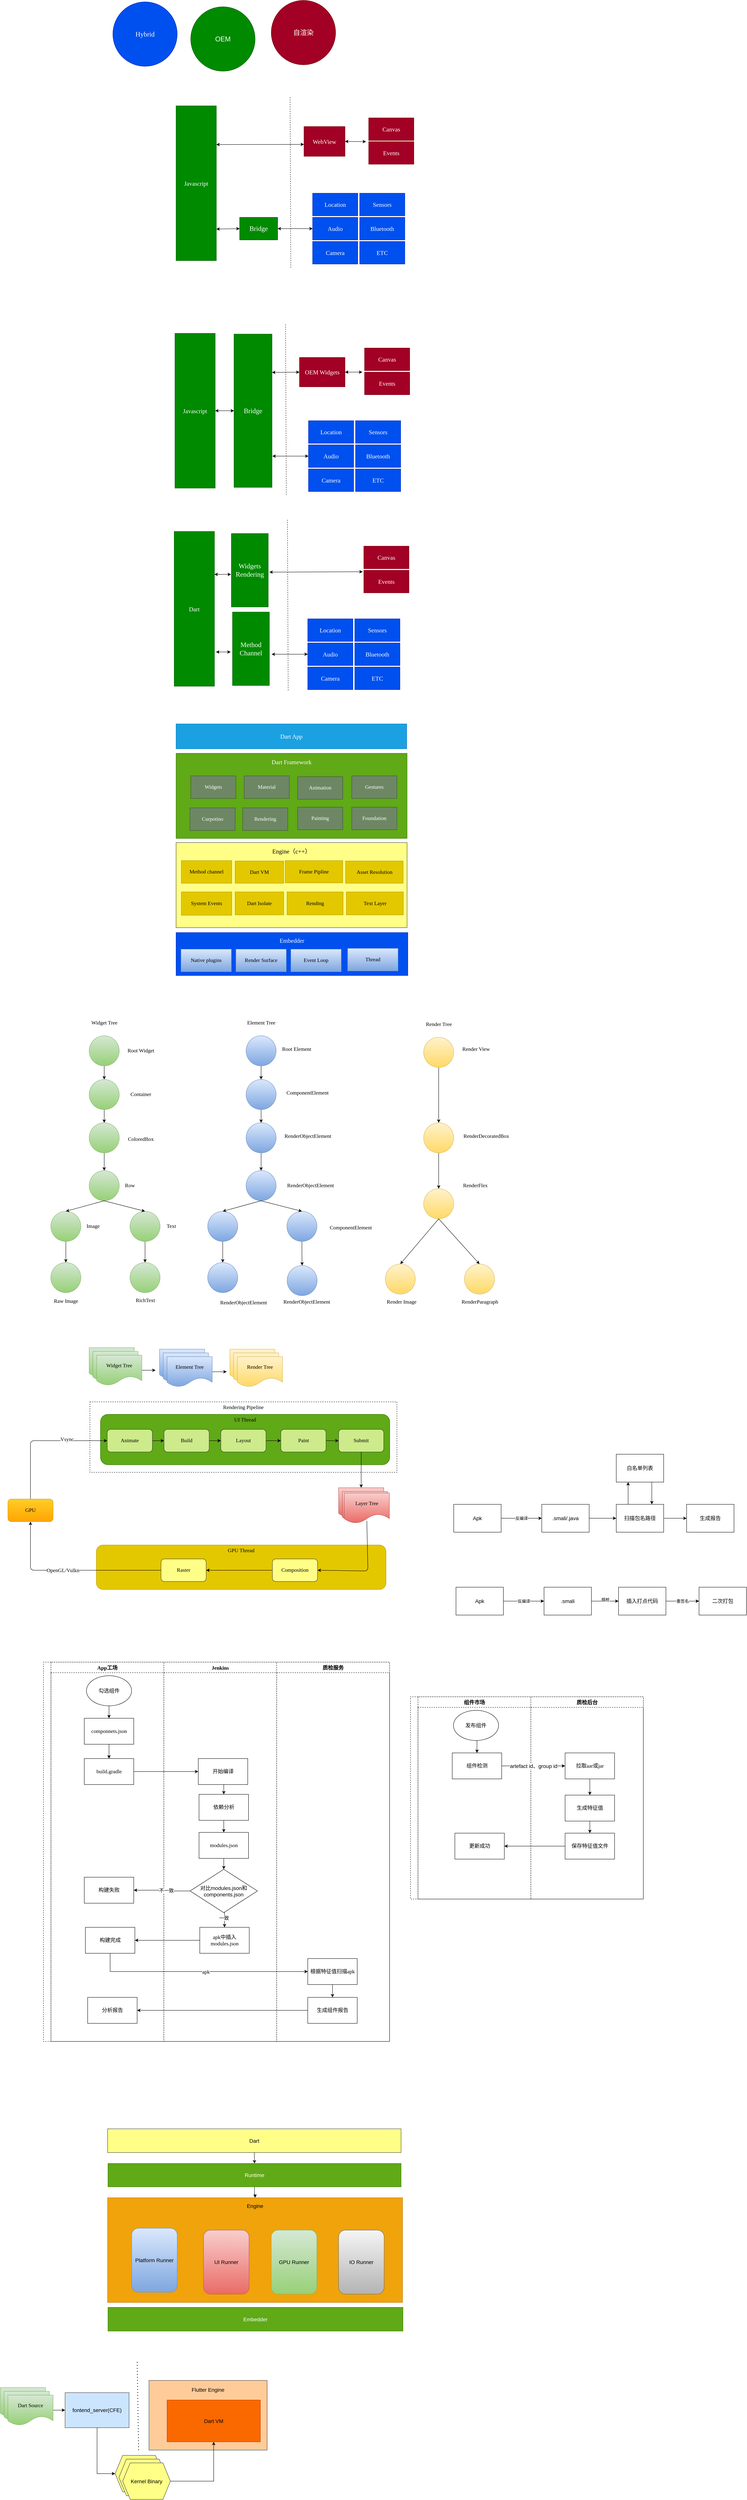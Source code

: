 <mxfile version="21.3.8" type="github">
  <diagram name="第 1 页" id="645tomqJiJ-OMH7EZHDi">
    <mxGraphModel dx="2214" dy="5814" grid="0" gridSize="10" guides="1" tooltips="1" connect="1" arrows="1" fold="1" page="0" pageScale="1" pageWidth="827" pageHeight="1169" background="#ffffff" math="0" shadow="0">
      <root>
        <mxCell id="0" />
        <mxCell id="1" parent="0" />
        <mxCell id="Y0wR-rq--OCWXucIxJ9_-256" value="Rendering Pipeline" style="rounded=0;whiteSpace=wrap;html=1;fontFamily=Verdana;fontSize=14;fontColor=#000000;dashed=1;verticalAlign=top;" parent="1" vertex="1">
          <mxGeometry x="-285" y="-695" width="816" height="187" as="geometry" />
        </mxCell>
        <mxCell id="Y0wR-rq--OCWXucIxJ9_-239" value="UI Thread" style="rounded=1;whiteSpace=wrap;html=1;fontFamily=Verdana;fontSize=14;fillColor=#60a917;fontColor=#000000;strokeColor=#2D7600;verticalAlign=top;" parent="1" vertex="1">
          <mxGeometry x="-257" y="-662" width="769" height="134" as="geometry" />
        </mxCell>
        <mxCell id="Y0wR-rq--OCWXucIxJ9_-2" value="&lt;font style=&quot;font-size: 18px;&quot; face=&quot;Verdana&quot;&gt;Hybrid&lt;/font&gt;" style="ellipse;whiteSpace=wrap;html=1;aspect=fixed;rounded=1;fillColor=#0050ef;fontColor=#ffffff;strokeColor=#001DBC;" parent="1" vertex="1">
          <mxGeometry x="-224" y="-4412" width="171" height="171" as="geometry" />
        </mxCell>
        <mxCell id="Y0wR-rq--OCWXucIxJ9_-3" value="&lt;font style=&quot;font-size: 18px;&quot;&gt;OEM&lt;/font&gt;" style="ellipse;whiteSpace=wrap;html=1;aspect=fixed;rounded=1;fillColor=#008a00;fontColor=#ffffff;strokeColor=#005700;" parent="1" vertex="1">
          <mxGeometry x="-17" y="-4399" width="171" height="171" as="geometry" />
        </mxCell>
        <mxCell id="Y0wR-rq--OCWXucIxJ9_-4" value="&lt;font face=&quot;Verdana&quot; style=&quot;font-size: 18px;&quot;&gt;自渲染&lt;/font&gt;" style="ellipse;whiteSpace=wrap;html=1;aspect=fixed;rounded=1;fillColor=#a20025;fontColor=#ffffff;strokeColor=#6F0000;" parent="1" vertex="1">
          <mxGeometry x="197" y="-4416" width="171" height="171" as="geometry" />
        </mxCell>
        <mxCell id="Y0wR-rq--OCWXucIxJ9_-6" value="Javascript" style="rounded=0;whiteSpace=wrap;html=1;fontFamily=Verdana;fontSize=16;fillColor=#008a00;fontColor=#ffffff;strokeColor=#005700;" parent="1" vertex="1">
          <mxGeometry x="-56" y="-4136" width="107" height="411" as="geometry" />
        </mxCell>
        <mxCell id="Y0wR-rq--OCWXucIxJ9_-7" value="" style="endArrow=none;dashed=1;html=1;rounded=1;fontFamily=Verdana;fontSize=18;" parent="1" edge="1">
          <mxGeometry width="50" height="50" relative="1" as="geometry">
            <mxPoint x="249" y="-3706" as="sourcePoint" />
            <mxPoint x="247" y="-4159" as="targetPoint" />
          </mxGeometry>
        </mxCell>
        <mxCell id="Y0wR-rq--OCWXucIxJ9_-8" value="Bridge" style="rounded=0;whiteSpace=wrap;html=1;fontFamily=Verdana;fontSize=18;fillColor=#008a00;fontColor=#ffffff;strokeColor=#005700;" parent="1" vertex="1">
          <mxGeometry x="113" y="-3840" width="101" height="60" as="geometry" />
        </mxCell>
        <mxCell id="Y0wR-rq--OCWXucIxJ9_-9" value="" style="endArrow=classic;startArrow=classic;html=1;rounded=1;fontFamily=Verdana;fontSize=16;entryX=0;entryY=0.5;entryDx=0;entryDy=0;exitX=1;exitY=0.796;exitDx=0;exitDy=0;exitPerimeter=0;" parent="1" source="Y0wR-rq--OCWXucIxJ9_-6" target="Y0wR-rq--OCWXucIxJ9_-8" edge="1">
          <mxGeometry width="50" height="50" relative="1" as="geometry">
            <mxPoint x="53" y="-3810" as="sourcePoint" />
            <mxPoint x="80" y="-3828" as="targetPoint" />
          </mxGeometry>
        </mxCell>
        <mxCell id="Y0wR-rq--OCWXucIxJ9_-10" value="Location" style="rounded=0;whiteSpace=wrap;html=1;fontFamily=Verdana;fontSize=16;fillColor=#0050ef;fontColor=#ffffff;strokeColor=#001DBC;" parent="1" vertex="1">
          <mxGeometry x="307" y="-3904" width="120" height="60" as="geometry" />
        </mxCell>
        <mxCell id="Y0wR-rq--OCWXucIxJ9_-11" value="Audio" style="rounded=0;whiteSpace=wrap;html=1;fontFamily=Verdana;fontSize=16;fillColor=#0050ef;fontColor=#ffffff;strokeColor=#001DBC;" parent="1" vertex="1">
          <mxGeometry x="307" y="-3840" width="120" height="60" as="geometry" />
        </mxCell>
        <mxCell id="Y0wR-rq--OCWXucIxJ9_-12" value="Camera" style="rounded=0;whiteSpace=wrap;html=1;fontFamily=Verdana;fontSize=16;fillColor=#0050ef;fontColor=#ffffff;strokeColor=#001DBC;" parent="1" vertex="1">
          <mxGeometry x="307" y="-3776" width="120" height="60" as="geometry" />
        </mxCell>
        <mxCell id="Y0wR-rq--OCWXucIxJ9_-13" value="Sensors" style="rounded=0;whiteSpace=wrap;html=1;fontFamily=Verdana;fontSize=16;fillColor=#0050ef;fontColor=#ffffff;strokeColor=#001DBC;" parent="1" vertex="1">
          <mxGeometry x="432" y="-3904" width="120" height="60" as="geometry" />
        </mxCell>
        <mxCell id="Y0wR-rq--OCWXucIxJ9_-14" value="Bluetooth" style="rounded=0;whiteSpace=wrap;html=1;fontFamily=Verdana;fontSize=16;fillColor=#0050ef;fontColor=#ffffff;strokeColor=#001DBC;" parent="1" vertex="1">
          <mxGeometry x="432" y="-3840" width="120" height="60" as="geometry" />
        </mxCell>
        <mxCell id="Y0wR-rq--OCWXucIxJ9_-15" value="ETC" style="rounded=0;whiteSpace=wrap;html=1;fontFamily=Verdana;fontSize=16;fillColor=#0050ef;fontColor=#ffffff;strokeColor=#001DBC;" parent="1" vertex="1">
          <mxGeometry x="432" y="-3776" width="120" height="60" as="geometry" />
        </mxCell>
        <mxCell id="Y0wR-rq--OCWXucIxJ9_-18" value="" style="endArrow=classic;startArrow=classic;html=1;rounded=1;fontFamily=Verdana;fontSize=16;exitX=1;exitY=0.5;exitDx=0;exitDy=0;entryX=0;entryY=0.5;entryDx=0;entryDy=0;" parent="1" source="Y0wR-rq--OCWXucIxJ9_-8" target="Y0wR-rq--OCWXucIxJ9_-11" edge="1">
          <mxGeometry width="50" height="50" relative="1" as="geometry">
            <mxPoint x="215" y="-3792" as="sourcePoint" />
            <mxPoint x="300" y="-3812" as="targetPoint" />
          </mxGeometry>
        </mxCell>
        <mxCell id="Y0wR-rq--OCWXucIxJ9_-20" value="WebView" style="rounded=0;whiteSpace=wrap;html=1;fontFamily=Verdana;fontSize=16;fillColor=#a20025;fontColor=#ffffff;strokeColor=#6F0000;" parent="1" vertex="1">
          <mxGeometry x="284" y="-4081" width="109" height="79" as="geometry" />
        </mxCell>
        <mxCell id="Y0wR-rq--OCWXucIxJ9_-21" value="Canvas" style="rounded=0;whiteSpace=wrap;html=1;fontFamily=Verdana;fontSize=16;fillColor=#a20025;fontColor=#ffffff;strokeColor=#6F0000;" parent="1" vertex="1">
          <mxGeometry x="456" y="-4104" width="120" height="60" as="geometry" />
        </mxCell>
        <mxCell id="Y0wR-rq--OCWXucIxJ9_-22" value="Events" style="rounded=0;whiteSpace=wrap;html=1;fontFamily=Verdana;fontSize=16;fillColor=#a20025;fontColor=#ffffff;strokeColor=#6F0000;" parent="1" vertex="1">
          <mxGeometry x="456" y="-4041" width="120" height="60" as="geometry" />
        </mxCell>
        <mxCell id="Y0wR-rq--OCWXucIxJ9_-23" value="" style="endArrow=classic;startArrow=classic;html=1;rounded=1;fontFamily=Verdana;fontSize=16;exitX=1;exitY=0.25;exitDx=0;exitDy=0;entryX=0;entryY=0.6;entryDx=0;entryDy=0;entryPerimeter=0;" parent="1" source="Y0wR-rq--OCWXucIxJ9_-6" target="Y0wR-rq--OCWXucIxJ9_-20" edge="1">
          <mxGeometry width="50" height="50" relative="1" as="geometry">
            <mxPoint x="146" y="-3980" as="sourcePoint" />
            <mxPoint x="196" y="-4030" as="targetPoint" />
          </mxGeometry>
        </mxCell>
        <mxCell id="Y0wR-rq--OCWXucIxJ9_-25" value="" style="endArrow=classic;startArrow=classic;html=1;rounded=1;fontFamily=Verdana;fontSize=16;exitX=1;exitY=0.5;exitDx=0;exitDy=0;" parent="1" source="Y0wR-rq--OCWXucIxJ9_-20" edge="1">
          <mxGeometry width="50" height="50" relative="1" as="geometry">
            <mxPoint x="477" y="-3894" as="sourcePoint" />
            <mxPoint x="449" y="-4041" as="targetPoint" />
          </mxGeometry>
        </mxCell>
        <mxCell id="Y0wR-rq--OCWXucIxJ9_-46" value="Javascript" style="rounded=0;whiteSpace=wrap;html=1;fontFamily=Verdana;fontSize=16;fillColor=#008a00;fontColor=#ffffff;strokeColor=#005700;" parent="1" vertex="1">
          <mxGeometry x="-59" y="-3532" width="107" height="411" as="geometry" />
        </mxCell>
        <mxCell id="Y0wR-rq--OCWXucIxJ9_-47" value="Bridge" style="rounded=0;whiteSpace=wrap;html=1;fontFamily=Verdana;fontSize=18;fillColor=#008a00;fontColor=#ffffff;strokeColor=#005700;" parent="1" vertex="1">
          <mxGeometry x="98" y="-3530" width="101" height="407" as="geometry" />
        </mxCell>
        <mxCell id="Y0wR-rq--OCWXucIxJ9_-48" value="" style="endArrow=classic;startArrow=classic;html=1;rounded=1;fontFamily=Verdana;fontSize=16;entryX=0;entryY=0.5;entryDx=0;entryDy=0;exitX=1;exitY=0.5;exitDx=0;exitDy=0;" parent="1" source="Y0wR-rq--OCWXucIxJ9_-46" target="Y0wR-rq--OCWXucIxJ9_-47" edge="1">
          <mxGeometry width="50" height="50" relative="1" as="geometry">
            <mxPoint x="42" y="-3206" as="sourcePoint" />
            <mxPoint x="69" y="-3224" as="targetPoint" />
          </mxGeometry>
        </mxCell>
        <mxCell id="Y0wR-rq--OCWXucIxJ9_-49" value="Location" style="rounded=0;whiteSpace=wrap;html=1;fontFamily=Verdana;fontSize=16;fillColor=#0050ef;fontColor=#ffffff;strokeColor=#001DBC;" parent="1" vertex="1">
          <mxGeometry x="296" y="-3300" width="120" height="60" as="geometry" />
        </mxCell>
        <mxCell id="Y0wR-rq--OCWXucIxJ9_-50" value="Audio" style="rounded=0;whiteSpace=wrap;html=1;fontFamily=Verdana;fontSize=16;fillColor=#0050ef;fontColor=#ffffff;strokeColor=#001DBC;" parent="1" vertex="1">
          <mxGeometry x="296" y="-3236" width="120" height="60" as="geometry" />
        </mxCell>
        <mxCell id="Y0wR-rq--OCWXucIxJ9_-51" value="Camera" style="rounded=0;whiteSpace=wrap;html=1;fontFamily=Verdana;fontSize=16;fillColor=#0050ef;fontColor=#ffffff;strokeColor=#001DBC;" parent="1" vertex="1">
          <mxGeometry x="296" y="-3172" width="120" height="60" as="geometry" />
        </mxCell>
        <mxCell id="Y0wR-rq--OCWXucIxJ9_-52" value="Sensors" style="rounded=0;whiteSpace=wrap;html=1;fontFamily=Verdana;fontSize=16;fillColor=#0050ef;fontColor=#ffffff;strokeColor=#001DBC;" parent="1" vertex="1">
          <mxGeometry x="421" y="-3300" width="120" height="60" as="geometry" />
        </mxCell>
        <mxCell id="Y0wR-rq--OCWXucIxJ9_-53" value="Bluetooth" style="rounded=0;whiteSpace=wrap;html=1;fontFamily=Verdana;fontSize=16;fillColor=#0050ef;fontColor=#ffffff;strokeColor=#001DBC;" parent="1" vertex="1">
          <mxGeometry x="421" y="-3236" width="120" height="60" as="geometry" />
        </mxCell>
        <mxCell id="Y0wR-rq--OCWXucIxJ9_-54" value="ETC" style="rounded=0;whiteSpace=wrap;html=1;fontFamily=Verdana;fontSize=16;fillColor=#0050ef;fontColor=#ffffff;strokeColor=#001DBC;" parent="1" vertex="1">
          <mxGeometry x="421" y="-3172" width="120" height="60" as="geometry" />
        </mxCell>
        <mxCell id="Y0wR-rq--OCWXucIxJ9_-55" value="" style="endArrow=classic;startArrow=classic;html=1;rounded=1;fontFamily=Verdana;fontSize=16;entryX=0;entryY=0.5;entryDx=0;entryDy=0;" parent="1" target="Y0wR-rq--OCWXucIxJ9_-50" edge="1">
          <mxGeometry width="50" height="50" relative="1" as="geometry">
            <mxPoint x="200" y="-3206" as="sourcePoint" />
            <mxPoint x="290" y="-3214" as="targetPoint" />
          </mxGeometry>
        </mxCell>
        <mxCell id="Y0wR-rq--OCWXucIxJ9_-56" value="OEM Widgets" style="rounded=0;whiteSpace=wrap;html=1;fontFamily=Verdana;fontSize=16;fillColor=#a20025;fontColor=#ffffff;strokeColor=#6F0000;" parent="1" vertex="1">
          <mxGeometry x="272" y="-3468" width="121" height="78" as="geometry" />
        </mxCell>
        <mxCell id="Y0wR-rq--OCWXucIxJ9_-57" value="Canvas" style="rounded=0;whiteSpace=wrap;html=1;fontFamily=Verdana;fontSize=16;fillColor=#a20025;fontColor=#ffffff;strokeColor=#6F0000;" parent="1" vertex="1">
          <mxGeometry x="445" y="-3493" width="120" height="60" as="geometry" />
        </mxCell>
        <mxCell id="Y0wR-rq--OCWXucIxJ9_-58" value="Events" style="rounded=0;whiteSpace=wrap;html=1;fontFamily=Verdana;fontSize=16;fillColor=#a20025;fontColor=#ffffff;strokeColor=#6F0000;" parent="1" vertex="1">
          <mxGeometry x="445" y="-3429" width="120" height="60" as="geometry" />
        </mxCell>
        <mxCell id="Y0wR-rq--OCWXucIxJ9_-59" value="" style="endArrow=classic;startArrow=classic;html=1;rounded=1;fontFamily=Verdana;fontSize=16;exitX=1;exitY=0.25;exitDx=0;exitDy=0;entryX=0;entryY=0.5;entryDx=0;entryDy=0;" parent="1" source="Y0wR-rq--OCWXucIxJ9_-47" target="Y0wR-rq--OCWXucIxJ9_-56" edge="1">
          <mxGeometry width="50" height="50" relative="1" as="geometry">
            <mxPoint x="207" y="-3435" as="sourcePoint" />
            <mxPoint x="277" y="-3437" as="targetPoint" />
          </mxGeometry>
        </mxCell>
        <mxCell id="Y0wR-rq--OCWXucIxJ9_-60" value="" style="endArrow=classic;startArrow=classic;html=1;rounded=1;fontFamily=Verdana;fontSize=16;exitX=1;exitY=0.5;exitDx=0;exitDy=0;" parent="1" source="Y0wR-rq--OCWXucIxJ9_-56" edge="1">
          <mxGeometry width="50" height="50" relative="1" as="geometry">
            <mxPoint x="466" y="-3290" as="sourcePoint" />
            <mxPoint x="439" y="-3429" as="targetPoint" />
          </mxGeometry>
        </mxCell>
        <mxCell id="Y0wR-rq--OCWXucIxJ9_-61" value="" style="endArrow=none;dashed=1;html=1;rounded=1;fontFamily=Verdana;fontSize=18;" parent="1" edge="1">
          <mxGeometry width="50" height="50" relative="1" as="geometry">
            <mxPoint x="237" y="-3103" as="sourcePoint" />
            <mxPoint x="235" y="-3556" as="targetPoint" />
          </mxGeometry>
        </mxCell>
        <mxCell id="Y0wR-rq--OCWXucIxJ9_-65" value="Dart" style="rounded=0;whiteSpace=wrap;html=1;fontFamily=Verdana;fontSize=16;fillColor=#008a00;fontColor=#ffffff;strokeColor=#005700;" parent="1" vertex="1">
          <mxGeometry x="-61" y="-3006" width="107" height="411" as="geometry" />
        </mxCell>
        <mxCell id="Y0wR-rq--OCWXucIxJ9_-66" value="Method&lt;br&gt;Channel" style="rounded=0;whiteSpace=wrap;html=1;fontFamily=Verdana;fontSize=18;fillColor=#008a00;fontColor=#ffffff;strokeColor=#005700;" parent="1" vertex="1">
          <mxGeometry x="94" y="-2792" width="98" height="195" as="geometry" />
        </mxCell>
        <mxCell id="Y0wR-rq--OCWXucIxJ9_-67" value="" style="endArrow=classic;startArrow=classic;html=1;rounded=1;fontFamily=Verdana;fontSize=16;" parent="1" edge="1">
          <mxGeometry width="50" height="50" relative="1" as="geometry">
            <mxPoint x="50" y="-2686" as="sourcePoint" />
            <mxPoint x="89" y="-2686" as="targetPoint" />
          </mxGeometry>
        </mxCell>
        <mxCell id="Y0wR-rq--OCWXucIxJ9_-68" value="Location" style="rounded=0;whiteSpace=wrap;html=1;fontFamily=Verdana;fontSize=16;fillColor=#0050ef;fontColor=#ffffff;strokeColor=#001DBC;" parent="1" vertex="1">
          <mxGeometry x="294" y="-2774" width="120" height="60" as="geometry" />
        </mxCell>
        <mxCell id="Y0wR-rq--OCWXucIxJ9_-69" value="Audio" style="rounded=0;whiteSpace=wrap;html=1;fontFamily=Verdana;fontSize=16;fillColor=#0050ef;fontColor=#ffffff;strokeColor=#001DBC;" parent="1" vertex="1">
          <mxGeometry x="294" y="-2710" width="120" height="60" as="geometry" />
        </mxCell>
        <mxCell id="Y0wR-rq--OCWXucIxJ9_-70" value="Camera" style="rounded=0;whiteSpace=wrap;html=1;fontFamily=Verdana;fontSize=16;fillColor=#0050ef;fontColor=#ffffff;strokeColor=#001DBC;" parent="1" vertex="1">
          <mxGeometry x="294" y="-2646" width="120" height="60" as="geometry" />
        </mxCell>
        <mxCell id="Y0wR-rq--OCWXucIxJ9_-71" value="Sensors" style="rounded=0;whiteSpace=wrap;html=1;fontFamily=Verdana;fontSize=16;fillColor=#0050ef;fontColor=#ffffff;strokeColor=#001DBC;" parent="1" vertex="1">
          <mxGeometry x="419" y="-2774" width="120" height="60" as="geometry" />
        </mxCell>
        <mxCell id="Y0wR-rq--OCWXucIxJ9_-72" value="Bluetooth" style="rounded=0;whiteSpace=wrap;html=1;fontFamily=Verdana;fontSize=16;fillColor=#0050ef;fontColor=#ffffff;strokeColor=#001DBC;" parent="1" vertex="1">
          <mxGeometry x="419" y="-2710" width="120" height="60" as="geometry" />
        </mxCell>
        <mxCell id="Y0wR-rq--OCWXucIxJ9_-73" value="ETC" style="rounded=0;whiteSpace=wrap;html=1;fontFamily=Verdana;fontSize=16;fillColor=#0050ef;fontColor=#ffffff;strokeColor=#001DBC;" parent="1" vertex="1">
          <mxGeometry x="419" y="-2646" width="120" height="60" as="geometry" />
        </mxCell>
        <mxCell id="Y0wR-rq--OCWXucIxJ9_-74" value="" style="endArrow=classic;startArrow=classic;html=1;rounded=1;fontFamily=Verdana;fontSize=16;entryX=0;entryY=0.5;entryDx=0;entryDy=0;" parent="1" target="Y0wR-rq--OCWXucIxJ9_-69" edge="1">
          <mxGeometry width="50" height="50" relative="1" as="geometry">
            <mxPoint x="198" y="-2680" as="sourcePoint" />
            <mxPoint x="288" y="-2688" as="targetPoint" />
          </mxGeometry>
        </mxCell>
        <mxCell id="Y0wR-rq--OCWXucIxJ9_-76" value="Canvas" style="rounded=0;whiteSpace=wrap;html=1;fontFamily=Verdana;fontSize=16;fillColor=#a20025;fontColor=#ffffff;strokeColor=#6F0000;" parent="1" vertex="1">
          <mxGeometry x="443" y="-2967" width="120" height="60" as="geometry" />
        </mxCell>
        <mxCell id="Y0wR-rq--OCWXucIxJ9_-77" value="Events" style="rounded=0;whiteSpace=wrap;html=1;fontFamily=Verdana;fontSize=16;fillColor=#a20025;fontColor=#ffffff;strokeColor=#6F0000;" parent="1" vertex="1">
          <mxGeometry x="443" y="-2903" width="120" height="60" as="geometry" />
        </mxCell>
        <mxCell id="Y0wR-rq--OCWXucIxJ9_-80" value="" style="endArrow=none;dashed=1;html=1;rounded=1;fontFamily=Verdana;fontSize=18;" parent="1" edge="1">
          <mxGeometry width="50" height="50" relative="1" as="geometry">
            <mxPoint x="242" y="-2584" as="sourcePoint" />
            <mxPoint x="240" y="-3037" as="targetPoint" />
          </mxGeometry>
        </mxCell>
        <mxCell id="Y0wR-rq--OCWXucIxJ9_-83" value="" style="endArrow=none;startArrow=classic;html=1;rounded=1;fontFamily=Verdana;fontSize=16;entryX=0;entryY=0.5;entryDx=0;entryDy=0;" parent="1" target="Y0wR-rq--OCWXucIxJ9_-82" edge="1">
          <mxGeometry width="50" height="50" relative="1" as="geometry">
            <mxPoint x="174" y="-2917" as="sourcePoint" />
            <mxPoint x="270" y="-2903" as="targetPoint" />
          </mxGeometry>
        </mxCell>
        <mxCell id="Y0wR-rq--OCWXucIxJ9_-82" value="Widgets&lt;br&gt;Rendering" style="rounded=0;whiteSpace=wrap;html=1;fontFamily=Verdana;fontSize=18;fillColor=#008a00;fontColor=#ffffff;strokeColor=#005700;" parent="1" vertex="1">
          <mxGeometry x="91" y="-3000.5" width="98" height="195" as="geometry" />
        </mxCell>
        <mxCell id="Y0wR-rq--OCWXucIxJ9_-84" value="" style="endArrow=classic;startArrow=classic;html=1;rounded=1;fontFamily=Verdana;fontSize=16;exitX=1;exitY=0.25;exitDx=0;exitDy=0;" parent="1" edge="1">
          <mxGeometry width="50" height="50" relative="1" as="geometry">
            <mxPoint x="192" y="-2898" as="sourcePoint" />
            <mxPoint x="440" y="-2899" as="targetPoint" />
          </mxGeometry>
        </mxCell>
        <mxCell id="Y0wR-rq--OCWXucIxJ9_-85" value="" style="endArrow=classic;startArrow=classic;html=1;rounded=1;fontFamily=Verdana;fontSize=16;exitX=1;exitY=0.5;exitDx=0;exitDy=0;" parent="1" edge="1">
          <mxGeometry width="50" height="50" relative="1" as="geometry">
            <mxPoint x="46" y="-2892" as="sourcePoint" />
            <mxPoint x="90" y="-2892" as="targetPoint" />
          </mxGeometry>
        </mxCell>
        <mxCell id="Y0wR-rq--OCWXucIxJ9_-86" value="Dart App" style="rounded=0;whiteSpace=wrap;html=1;fontFamily=Verdana;fontSize=16;fillColor=#1ba1e2;fontColor=#ffffff;strokeColor=#006EAF;" parent="1" vertex="1">
          <mxGeometry x="-56" y="-2495" width="613" height="66" as="geometry" />
        </mxCell>
        <mxCell id="Y0wR-rq--OCWXucIxJ9_-87" value="" style="rounded=0;whiteSpace=wrap;html=1;fontFamily=Verdana;fontSize=16;" parent="1" vertex="1">
          <mxGeometry x="272" y="-2313" width="120" height="60" as="geometry" />
        </mxCell>
        <mxCell id="Y0wR-rq--OCWXucIxJ9_-88" value="Dart Framework" style="rounded=0;whiteSpace=wrap;html=1;fontFamily=Verdana;fontSize=16;fillColor=#60a917;fontColor=#ffffff;strokeColor=#2D7600;verticalAlign=top;spacingTop=7;" parent="1" vertex="1">
          <mxGeometry x="-56" y="-2417" width="614" height="226" as="geometry" />
        </mxCell>
        <mxCell id="Y0wR-rq--OCWXucIxJ9_-89" value="Widgets" style="rounded=0;whiteSpace=wrap;html=1;fontFamily=Verdana;fontSize=14;fillColor=#6d8764;fontColor=#ffffff;strokeColor=#3A5431;" parent="1" vertex="1">
          <mxGeometry x="-17" y="-2357" width="120" height="60" as="geometry" />
        </mxCell>
        <mxCell id="Y0wR-rq--OCWXucIxJ9_-90" value="Material" style="rounded=0;whiteSpace=wrap;html=1;fontFamily=Verdana;fontSize=14;fillColor=#6d8764;fontColor=#ffffff;strokeColor=#3A5431;" parent="1" vertex="1">
          <mxGeometry x="125" y="-2357" width="120" height="60" as="geometry" />
        </mxCell>
        <mxCell id="Y0wR-rq--OCWXucIxJ9_-92" value="Animation" style="rounded=0;whiteSpace=wrap;html=1;fontFamily=Verdana;fontSize=14;fillColor=#6d8764;fontColor=#ffffff;strokeColor=#3A5431;" parent="1" vertex="1">
          <mxGeometry x="267" y="-2355" width="120" height="60" as="geometry" />
        </mxCell>
        <mxCell id="Y0wR-rq--OCWXucIxJ9_-93" value="Gestures" style="rounded=0;whiteSpace=wrap;html=1;fontFamily=Verdana;fontSize=14;fillColor=#6d8764;fontColor=#ffffff;strokeColor=#3A5431;" parent="1" vertex="1">
          <mxGeometry x="411" y="-2357" width="120" height="60" as="geometry" />
        </mxCell>
        <mxCell id="Y0wR-rq--OCWXucIxJ9_-94" value="Curpotino" style="rounded=0;whiteSpace=wrap;html=1;fontFamily=Verdana;fontSize=14;fillColor=#6d8764;fontColor=#ffffff;strokeColor=#3A5431;" parent="1" vertex="1">
          <mxGeometry x="-19" y="-2272" width="120" height="60" as="geometry" />
        </mxCell>
        <mxCell id="Y0wR-rq--OCWXucIxJ9_-95" value="Rendering" style="rounded=0;whiteSpace=wrap;html=1;fontFamily=Verdana;fontSize=14;fillColor=#6d8764;fontColor=#ffffff;strokeColor=#3A5431;" parent="1" vertex="1">
          <mxGeometry x="121" y="-2272" width="120" height="60" as="geometry" />
        </mxCell>
        <mxCell id="Y0wR-rq--OCWXucIxJ9_-96" value="Painting" style="rounded=0;whiteSpace=wrap;html=1;fontFamily=Verdana;fontSize=14;fillColor=#6d8764;fontColor=#ffffff;strokeColor=#3A5431;" parent="1" vertex="1">
          <mxGeometry x="267" y="-2274" width="120" height="60" as="geometry" />
        </mxCell>
        <mxCell id="Y0wR-rq--OCWXucIxJ9_-97" value="Foundation" style="rounded=0;whiteSpace=wrap;html=1;fontFamily=Verdana;fontSize=14;fillColor=#6d8764;fontColor=#ffffff;strokeColor=#3A5431;" parent="1" vertex="1">
          <mxGeometry x="411" y="-2274" width="120" height="60" as="geometry" />
        </mxCell>
        <mxCell id="Y0wR-rq--OCWXucIxJ9_-98" value="Engine（c++）" style="rounded=0;whiteSpace=wrap;html=1;fontFamily=Verdana;fontSize=16;fillColor=#ffff88;strokeColor=#36393d;verticalAlign=top;spacingTop=7;" parent="1" vertex="1">
          <mxGeometry x="-56" y="-2180" width="614" height="226" as="geometry" />
        </mxCell>
        <mxCell id="Y0wR-rq--OCWXucIxJ9_-99" value="Method channel" style="rounded=0;whiteSpace=wrap;html=1;fontFamily=Verdana;fontSize=14;fillColor=#e3c800;strokeColor=#B09500;fontColor=#000000;" parent="1" vertex="1">
          <mxGeometry x="-42" y="-2132" width="134" height="60" as="geometry" />
        </mxCell>
        <mxCell id="Y0wR-rq--OCWXucIxJ9_-100" value="Dart VM" style="rounded=0;whiteSpace=wrap;html=1;fontFamily=Verdana;fontSize=14;fillColor=#e3c800;strokeColor=#B09500;fontColor=#000000;" parent="1" vertex="1">
          <mxGeometry x="101" y="-2131" width="129" height="59" as="geometry" />
        </mxCell>
        <mxCell id="Y0wR-rq--OCWXucIxJ9_-102" value="Frame Pipline" style="rounded=0;whiteSpace=wrap;html=1;fontFamily=Verdana;fontSize=14;fillColor=#e3c800;strokeColor=#B09500;fontColor=#000000;" parent="1" vertex="1">
          <mxGeometry x="234" y="-2132" width="153" height="59" as="geometry" />
        </mxCell>
        <mxCell id="Y0wR-rq--OCWXucIxJ9_-103" value="Asset Resolution" style="rounded=0;whiteSpace=wrap;html=1;fontFamily=Verdana;fontSize=14;fillColor=#e3c800;strokeColor=#B09500;fontColor=#000000;" parent="1" vertex="1">
          <mxGeometry x="394.5" y="-2131" width="153" height="59" as="geometry" />
        </mxCell>
        <mxCell id="Y0wR-rq--OCWXucIxJ9_-104" value="System Events" style="rounded=0;whiteSpace=wrap;html=1;fontFamily=Verdana;fontSize=14;fillColor=#e3c800;strokeColor=#B09500;fontColor=#000000;" parent="1" vertex="1">
          <mxGeometry x="-42" y="-2049" width="134" height="62" as="geometry" />
        </mxCell>
        <mxCell id="Y0wR-rq--OCWXucIxJ9_-105" value="Dart Isolate" style="rounded=0;whiteSpace=wrap;html=1;fontFamily=Verdana;fontSize=14;fillColor=#e3c800;strokeColor=#B09500;fontColor=#000000;" parent="1" vertex="1">
          <mxGeometry x="101" y="-2049" width="129" height="61" as="geometry" />
        </mxCell>
        <mxCell id="Y0wR-rq--OCWXucIxJ9_-106" value="Rending" style="rounded=0;whiteSpace=wrap;html=1;fontFamily=Verdana;fontSize=14;fillColor=#e3c800;strokeColor=#B09500;fontColor=#000000;" parent="1" vertex="1">
          <mxGeometry x="239" y="-2049" width="149" height="61" as="geometry" />
        </mxCell>
        <mxCell id="Y0wR-rq--OCWXucIxJ9_-107" value="Text Layer" style="rounded=0;whiteSpace=wrap;html=1;fontFamily=Verdana;fontSize=14;fillColor=#e3c800;strokeColor=#B09500;fontColor=#000000;" parent="1" vertex="1">
          <mxGeometry x="396.5" y="-2049" width="151.5" height="61" as="geometry" />
        </mxCell>
        <mxCell id="Y0wR-rq--OCWXucIxJ9_-108" value="Embedder" style="rounded=0;whiteSpace=wrap;html=1;fontFamily=Verdana;fontSize=16;fillColor=#0050ef;strokeColor=#001DBC;verticalAlign=top;spacingTop=5;fontColor=#ffffff;" parent="1" vertex="1">
          <mxGeometry x="-56" y="-1941" width="616" height="114" as="geometry" />
        </mxCell>
        <mxCell id="Y0wR-rq--OCWXucIxJ9_-109" value="Native plugins" style="rounded=0;whiteSpace=wrap;html=1;fontFamily=Verdana;fontSize=14;fillColor=#dae8fc;strokeColor=#6c8ebf;gradientColor=#7ea6e0;" parent="1" vertex="1">
          <mxGeometry x="-43" y="-1897" width="134" height="60" as="geometry" />
        </mxCell>
        <mxCell id="Y0wR-rq--OCWXucIxJ9_-110" value="Render Surface" style="rounded=0;whiteSpace=wrap;html=1;fontFamily=Verdana;fontSize=14;fillColor=#dae8fc;strokeColor=#6c8ebf;gradientColor=#7ea6e0;" parent="1" vertex="1">
          <mxGeometry x="103" y="-1897" width="134" height="60" as="geometry" />
        </mxCell>
        <mxCell id="Y0wR-rq--OCWXucIxJ9_-111" value="Event Loop" style="rounded=0;whiteSpace=wrap;html=1;fontFamily=Verdana;fontSize=14;fillColor=#dae8fc;strokeColor=#6c8ebf;gradientColor=#7ea6e0;" parent="1" vertex="1">
          <mxGeometry x="249" y="-1897" width="134" height="60" as="geometry" />
        </mxCell>
        <mxCell id="Y0wR-rq--OCWXucIxJ9_-112" value="Thread" style="rounded=0;whiteSpace=wrap;html=1;fontFamily=Verdana;fontSize=14;fillColor=#dae8fc;strokeColor=#6c8ebf;gradientColor=#7ea6e0;" parent="1" vertex="1">
          <mxGeometry x="400" y="-1899" width="134" height="60" as="geometry" />
        </mxCell>
        <mxCell id="Y0wR-rq--OCWXucIxJ9_-125" style="edgeStyle=orthogonalEdgeStyle;rounded=1;orthogonalLoop=1;jettySize=auto;html=1;exitX=0.5;exitY=1;exitDx=0;exitDy=0;entryX=0.5;entryY=0;entryDx=0;entryDy=0;fontFamily=Verdana;fontSize=14;" parent="1" source="Y0wR-rq--OCWXucIxJ9_-117" target="Y0wR-rq--OCWXucIxJ9_-118" edge="1">
          <mxGeometry relative="1" as="geometry" />
        </mxCell>
        <mxCell id="Y0wR-rq--OCWXucIxJ9_-117" value="" style="ellipse;whiteSpace=wrap;html=1;aspect=fixed;rounded=0;fontFamily=Verdana;fontSize=14;fillColor=#d5e8d4;gradientColor=#97d077;strokeColor=#82b366;" parent="1" vertex="1">
          <mxGeometry x="-287" y="-1667" width="80" height="80" as="geometry" />
        </mxCell>
        <mxCell id="Y0wR-rq--OCWXucIxJ9_-126" value="" style="edgeStyle=orthogonalEdgeStyle;rounded=1;orthogonalLoop=1;jettySize=auto;html=1;fontFamily=Verdana;fontSize=14;" parent="1" source="Y0wR-rq--OCWXucIxJ9_-118" target="Y0wR-rq--OCWXucIxJ9_-119" edge="1">
          <mxGeometry relative="1" as="geometry" />
        </mxCell>
        <mxCell id="Y0wR-rq--OCWXucIxJ9_-118" value="" style="ellipse;whiteSpace=wrap;html=1;aspect=fixed;rounded=0;fontFamily=Verdana;fontSize=14;fillColor=#d5e8d4;gradientColor=#97d077;strokeColor=#82b366;" parent="1" vertex="1">
          <mxGeometry x="-287" y="-1551" width="80" height="80" as="geometry" />
        </mxCell>
        <mxCell id="Y0wR-rq--OCWXucIxJ9_-133" style="edgeStyle=orthogonalEdgeStyle;rounded=1;orthogonalLoop=1;jettySize=auto;html=1;exitX=0.5;exitY=1;exitDx=0;exitDy=0;entryX=0.5;entryY=0;entryDx=0;entryDy=0;fontFamily=Verdana;fontSize=14;" parent="1" source="Y0wR-rq--OCWXucIxJ9_-119" target="Y0wR-rq--OCWXucIxJ9_-120" edge="1">
          <mxGeometry relative="1" as="geometry" />
        </mxCell>
        <mxCell id="Y0wR-rq--OCWXucIxJ9_-119" value="" style="ellipse;whiteSpace=wrap;html=1;aspect=fixed;rounded=0;fontFamily=Verdana;fontSize=14;fillColor=#d5e8d4;gradientColor=#97d077;strokeColor=#82b366;" parent="1" vertex="1">
          <mxGeometry x="-287" y="-1436" width="80" height="80" as="geometry" />
        </mxCell>
        <mxCell id="Y0wR-rq--OCWXucIxJ9_-120" value="" style="ellipse;whiteSpace=wrap;html=1;aspect=fixed;rounded=0;fontFamily=Verdana;fontSize=14;fillColor=#d5e8d4;gradientColor=#97d077;strokeColor=#82b366;" parent="1" vertex="1">
          <mxGeometry x="-287" y="-1309" width="80" height="80" as="geometry" />
        </mxCell>
        <mxCell id="Y0wR-rq--OCWXucIxJ9_-135" style="edgeStyle=orthogonalEdgeStyle;rounded=1;orthogonalLoop=1;jettySize=auto;html=1;exitX=0.5;exitY=1;exitDx=0;exitDy=0;entryX=0.5;entryY=0;entryDx=0;entryDy=0;fontFamily=Verdana;fontSize=14;" parent="1" source="Y0wR-rq--OCWXucIxJ9_-121" target="Y0wR-rq--OCWXucIxJ9_-123" edge="1">
          <mxGeometry relative="1" as="geometry" />
        </mxCell>
        <mxCell id="Y0wR-rq--OCWXucIxJ9_-121" value="" style="ellipse;whiteSpace=wrap;html=1;aspect=fixed;rounded=0;fontFamily=Verdana;fontSize=14;fillColor=#d5e8d4;gradientColor=#97d077;strokeColor=#82b366;" parent="1" vertex="1">
          <mxGeometry x="-389" y="-1201" width="80" height="80" as="geometry" />
        </mxCell>
        <mxCell id="Y0wR-rq--OCWXucIxJ9_-136" style="edgeStyle=orthogonalEdgeStyle;rounded=1;orthogonalLoop=1;jettySize=auto;html=1;exitX=0.5;exitY=1;exitDx=0;exitDy=0;entryX=0.5;entryY=0;entryDx=0;entryDy=0;fontFamily=Verdana;fontSize=14;" parent="1" source="Y0wR-rq--OCWXucIxJ9_-122" target="Y0wR-rq--OCWXucIxJ9_-124" edge="1">
          <mxGeometry relative="1" as="geometry" />
        </mxCell>
        <mxCell id="Y0wR-rq--OCWXucIxJ9_-122" value="" style="ellipse;whiteSpace=wrap;html=1;aspect=fixed;rounded=0;fontFamily=Verdana;fontSize=14;fillColor=#d5e8d4;gradientColor=#97d077;strokeColor=#82b366;" parent="1" vertex="1">
          <mxGeometry x="-178.5" y="-1201" width="80" height="80" as="geometry" />
        </mxCell>
        <mxCell id="Y0wR-rq--OCWXucIxJ9_-123" value="" style="ellipse;whiteSpace=wrap;html=1;aspect=fixed;rounded=0;fontFamily=Verdana;fontSize=14;fillColor=#d5e8d4;gradientColor=#97d077;strokeColor=#82b366;" parent="1" vertex="1">
          <mxGeometry x="-389" y="-1065" width="80" height="80" as="geometry" />
        </mxCell>
        <mxCell id="Y0wR-rq--OCWXucIxJ9_-124" value="" style="ellipse;whiteSpace=wrap;html=1;aspect=fixed;rounded=0;fontFamily=Verdana;fontSize=14;fillColor=#d5e8d4;gradientColor=#97d077;strokeColor=#82b366;" parent="1" vertex="1">
          <mxGeometry x="-178.5" y="-1065" width="80" height="80" as="geometry" />
        </mxCell>
        <mxCell id="Y0wR-rq--OCWXucIxJ9_-132" value="" style="endArrow=classic;html=1;rounded=1;fontFamily=Verdana;fontSize=14;exitX=0.5;exitY=1;exitDx=0;exitDy=0;entryX=0.5;entryY=0;entryDx=0;entryDy=0;" parent="1" source="Y0wR-rq--OCWXucIxJ9_-120" target="Y0wR-rq--OCWXucIxJ9_-121" edge="1">
          <mxGeometry width="50" height="50" relative="1" as="geometry">
            <mxPoint x="-437" y="-1194" as="sourcePoint" />
            <mxPoint x="-387" y="-1244" as="targetPoint" />
          </mxGeometry>
        </mxCell>
        <mxCell id="Y0wR-rq--OCWXucIxJ9_-134" value="" style="endArrow=classic;html=1;rounded=1;fontFamily=Verdana;fontSize=14;entryX=0.5;entryY=0;entryDx=0;entryDy=0;" parent="1" target="Y0wR-rq--OCWXucIxJ9_-122" edge="1">
          <mxGeometry width="50" height="50" relative="1" as="geometry">
            <mxPoint x="-248" y="-1229" as="sourcePoint" />
            <mxPoint x="-329" y="-1191" as="targetPoint" />
          </mxGeometry>
        </mxCell>
        <mxCell id="Y0wR-rq--OCWXucIxJ9_-137" value="Widget Tree" style="text;html=1;align=center;verticalAlign=middle;resizable=0;points=[];autosize=1;strokeColor=none;fillColor=none;fontSize=14;fontFamily=Verdana;" parent="1" vertex="1">
          <mxGeometry x="-298" y="-1716" width="102" height="29" as="geometry" />
        </mxCell>
        <mxCell id="Y0wR-rq--OCWXucIxJ9_-138" style="edgeStyle=orthogonalEdgeStyle;rounded=1;orthogonalLoop=1;jettySize=auto;html=1;exitX=0.5;exitY=1;exitDx=0;exitDy=0;entryX=0.5;entryY=0;entryDx=0;entryDy=0;fontFamily=Verdana;fontSize=14;" parent="1" source="Y0wR-rq--OCWXucIxJ9_-139" target="Y0wR-rq--OCWXucIxJ9_-141" edge="1">
          <mxGeometry relative="1" as="geometry" />
        </mxCell>
        <mxCell id="Y0wR-rq--OCWXucIxJ9_-139" value="" style="ellipse;whiteSpace=wrap;html=1;aspect=fixed;rounded=0;fontFamily=Verdana;fontSize=14;fillColor=#dae8fc;gradientColor=#7ea6e0;strokeColor=#6c8ebf;" parent="1" vertex="1">
          <mxGeometry x="130" y="-1667" width="80" height="80" as="geometry" />
        </mxCell>
        <mxCell id="Y0wR-rq--OCWXucIxJ9_-140" value="" style="edgeStyle=orthogonalEdgeStyle;rounded=1;orthogonalLoop=1;jettySize=auto;html=1;fontFamily=Verdana;fontSize=14;" parent="1" source="Y0wR-rq--OCWXucIxJ9_-141" target="Y0wR-rq--OCWXucIxJ9_-143" edge="1">
          <mxGeometry relative="1" as="geometry" />
        </mxCell>
        <mxCell id="Y0wR-rq--OCWXucIxJ9_-141" value="" style="ellipse;whiteSpace=wrap;html=1;aspect=fixed;rounded=0;fontFamily=Verdana;fontSize=14;fillColor=#dae8fc;gradientColor=#7ea6e0;strokeColor=#6c8ebf;" parent="1" vertex="1">
          <mxGeometry x="130" y="-1551" width="80" height="80" as="geometry" />
        </mxCell>
        <mxCell id="Y0wR-rq--OCWXucIxJ9_-142" style="edgeStyle=orthogonalEdgeStyle;rounded=1;orthogonalLoop=1;jettySize=auto;html=1;exitX=0.5;exitY=1;exitDx=0;exitDy=0;entryX=0.5;entryY=0;entryDx=0;entryDy=0;fontFamily=Verdana;fontSize=14;" parent="1" source="Y0wR-rq--OCWXucIxJ9_-143" target="Y0wR-rq--OCWXucIxJ9_-144" edge="1">
          <mxGeometry relative="1" as="geometry" />
        </mxCell>
        <mxCell id="Y0wR-rq--OCWXucIxJ9_-143" value="" style="ellipse;whiteSpace=wrap;html=1;aspect=fixed;rounded=0;fontFamily=Verdana;fontSize=14;fillColor=#dae8fc;gradientColor=#7ea6e0;strokeColor=#6c8ebf;" parent="1" vertex="1">
          <mxGeometry x="130" y="-1436" width="80" height="80" as="geometry" />
        </mxCell>
        <mxCell id="Y0wR-rq--OCWXucIxJ9_-144" value="" style="ellipse;whiteSpace=wrap;html=1;aspect=fixed;rounded=0;fontFamily=Verdana;fontSize=14;fillColor=#dae8fc;gradientColor=#7ea6e0;strokeColor=#6c8ebf;" parent="1" vertex="1">
          <mxGeometry x="130" y="-1309" width="80" height="80" as="geometry" />
        </mxCell>
        <mxCell id="Y0wR-rq--OCWXucIxJ9_-145" style="edgeStyle=orthogonalEdgeStyle;rounded=1;orthogonalLoop=1;jettySize=auto;html=1;exitX=0.5;exitY=1;exitDx=0;exitDy=0;entryX=0.5;entryY=0;entryDx=0;entryDy=0;fontFamily=Verdana;fontSize=14;" parent="1" source="Y0wR-rq--OCWXucIxJ9_-146" target="Y0wR-rq--OCWXucIxJ9_-149" edge="1">
          <mxGeometry relative="1" as="geometry" />
        </mxCell>
        <mxCell id="Y0wR-rq--OCWXucIxJ9_-146" value="" style="ellipse;whiteSpace=wrap;html=1;aspect=fixed;rounded=0;fontFamily=Verdana;fontSize=14;fillColor=#dae8fc;gradientColor=#7ea6e0;strokeColor=#6c8ebf;" parent="1" vertex="1">
          <mxGeometry x="28" y="-1201" width="80" height="80" as="geometry" />
        </mxCell>
        <mxCell id="Y0wR-rq--OCWXucIxJ9_-147" style="edgeStyle=orthogonalEdgeStyle;rounded=1;orthogonalLoop=1;jettySize=auto;html=1;exitX=0.5;exitY=1;exitDx=0;exitDy=0;entryX=0.5;entryY=0;entryDx=0;entryDy=0;fontFamily=Verdana;fontSize=14;" parent="1" source="Y0wR-rq--OCWXucIxJ9_-148" target="Y0wR-rq--OCWXucIxJ9_-150" edge="1">
          <mxGeometry relative="1" as="geometry" />
        </mxCell>
        <mxCell id="Y0wR-rq--OCWXucIxJ9_-148" value="" style="ellipse;whiteSpace=wrap;html=1;aspect=fixed;rounded=0;fontFamily=Verdana;fontSize=14;fillColor=#dae8fc;gradientColor=#7ea6e0;strokeColor=#6c8ebf;" parent="1" vertex="1">
          <mxGeometry x="238.5" y="-1201" width="80" height="80" as="geometry" />
        </mxCell>
        <mxCell id="Y0wR-rq--OCWXucIxJ9_-149" value="" style="ellipse;whiteSpace=wrap;html=1;aspect=fixed;rounded=0;fontFamily=Verdana;fontSize=14;fillColor=#dae8fc;gradientColor=#7ea6e0;strokeColor=#6c8ebf;" parent="1" vertex="1">
          <mxGeometry x="28" y="-1065" width="80" height="80" as="geometry" />
        </mxCell>
        <mxCell id="Y0wR-rq--OCWXucIxJ9_-150" value="" style="ellipse;whiteSpace=wrap;html=1;aspect=fixed;rounded=0;fontFamily=Verdana;fontSize=14;fillColor=#dae8fc;gradientColor=#7ea6e0;strokeColor=#6c8ebf;" parent="1" vertex="1">
          <mxGeometry x="239" y="-1057" width="80" height="80" as="geometry" />
        </mxCell>
        <mxCell id="Y0wR-rq--OCWXucIxJ9_-151" value="" style="endArrow=classic;html=1;rounded=1;fontFamily=Verdana;fontSize=14;exitX=0.5;exitY=1;exitDx=0;exitDy=0;entryX=0.5;entryY=0;entryDx=0;entryDy=0;" parent="1" source="Y0wR-rq--OCWXucIxJ9_-144" target="Y0wR-rq--OCWXucIxJ9_-146" edge="1">
          <mxGeometry width="50" height="50" relative="1" as="geometry">
            <mxPoint x="-20" y="-1194" as="sourcePoint" />
            <mxPoint x="30" y="-1244" as="targetPoint" />
          </mxGeometry>
        </mxCell>
        <mxCell id="Y0wR-rq--OCWXucIxJ9_-152" value="" style="endArrow=classic;html=1;rounded=1;fontFamily=Verdana;fontSize=14;entryX=0.5;entryY=0;entryDx=0;entryDy=0;" parent="1" target="Y0wR-rq--OCWXucIxJ9_-148" edge="1">
          <mxGeometry width="50" height="50" relative="1" as="geometry">
            <mxPoint x="169" y="-1229" as="sourcePoint" />
            <mxPoint x="88" y="-1191" as="targetPoint" />
          </mxGeometry>
        </mxCell>
        <mxCell id="Y0wR-rq--OCWXucIxJ9_-153" value="Element Tree" style="text;html=1;align=center;verticalAlign=middle;resizable=0;points=[];autosize=1;strokeColor=none;fillColor=none;fontSize=14;fontFamily=Verdana;" parent="1" vertex="1">
          <mxGeometry x="115" y="-1716" width="110" height="29" as="geometry" />
        </mxCell>
        <mxCell id="Y0wR-rq--OCWXucIxJ9_-170" style="edgeStyle=orthogonalEdgeStyle;rounded=1;orthogonalLoop=1;jettySize=auto;html=1;exitX=0.5;exitY=1;exitDx=0;exitDy=0;entryX=0.5;entryY=0;entryDx=0;entryDy=0;fontFamily=Verdana;fontSize=14;" parent="1" source="Y0wR-rq--OCWXucIxJ9_-171" target="Y0wR-rq--OCWXucIxJ9_-175" edge="1">
          <mxGeometry relative="1" as="geometry">
            <mxPoint x="642" y="-1547" as="targetPoint" />
          </mxGeometry>
        </mxCell>
        <mxCell id="Y0wR-rq--OCWXucIxJ9_-171" value="" style="ellipse;whiteSpace=wrap;html=1;aspect=fixed;rounded=0;fontFamily=Verdana;fontSize=14;fillColor=#fff2cc;gradientColor=#ffd966;strokeColor=#d6b656;" parent="1" vertex="1">
          <mxGeometry x="602" y="-1663" width="80" height="80" as="geometry" />
        </mxCell>
        <mxCell id="Y0wR-rq--OCWXucIxJ9_-174" style="edgeStyle=orthogonalEdgeStyle;rounded=1;orthogonalLoop=1;jettySize=auto;html=1;exitX=0.5;exitY=1;exitDx=0;exitDy=0;entryX=0.5;entryY=0;entryDx=0;entryDy=0;fontFamily=Verdana;fontSize=14;" parent="1" source="Y0wR-rq--OCWXucIxJ9_-175" target="Y0wR-rq--OCWXucIxJ9_-176" edge="1">
          <mxGeometry relative="1" as="geometry" />
        </mxCell>
        <mxCell id="Y0wR-rq--OCWXucIxJ9_-175" value="" style="ellipse;whiteSpace=wrap;html=1;aspect=fixed;rounded=0;fontFamily=Verdana;fontSize=14;fillColor=#fff2cc;gradientColor=#ffd966;strokeColor=#d6b656;" parent="1" vertex="1">
          <mxGeometry x="602" y="-1436" width="80" height="80" as="geometry" />
        </mxCell>
        <mxCell id="Y0wR-rq--OCWXucIxJ9_-176" value="" style="ellipse;whiteSpace=wrap;html=1;aspect=fixed;rounded=0;fontFamily=Verdana;fontSize=14;fillColor=#fff2cc;gradientColor=#ffd966;strokeColor=#d6b656;" parent="1" vertex="1">
          <mxGeometry x="602" y="-1261" width="80" height="80" as="geometry" />
        </mxCell>
        <mxCell id="Y0wR-rq--OCWXucIxJ9_-181" value="" style="ellipse;whiteSpace=wrap;html=1;aspect=fixed;rounded=0;fontFamily=Verdana;fontSize=14;fillColor=#fff2cc;gradientColor=#ffd966;strokeColor=#d6b656;" parent="1" vertex="1">
          <mxGeometry x="500" y="-1061" width="80" height="80" as="geometry" />
        </mxCell>
        <mxCell id="Y0wR-rq--OCWXucIxJ9_-182" value="" style="ellipse;whiteSpace=wrap;html=1;aspect=fixed;rounded=0;fontFamily=Verdana;fontSize=14;fillColor=#fff2cc;gradientColor=#ffd966;strokeColor=#d6b656;" parent="1" vertex="1">
          <mxGeometry x="710.5" y="-1061" width="80" height="80" as="geometry" />
        </mxCell>
        <mxCell id="Y0wR-rq--OCWXucIxJ9_-183" value="" style="endArrow=classic;html=1;rounded=1;fontFamily=Verdana;fontSize=14;exitX=0.5;exitY=1;exitDx=0;exitDy=0;entryX=0.5;entryY=0;entryDx=0;entryDy=0;" parent="1" source="Y0wR-rq--OCWXucIxJ9_-176" target="Y0wR-rq--OCWXucIxJ9_-181" edge="1">
          <mxGeometry width="50" height="50" relative="1" as="geometry">
            <mxPoint x="452" y="-1190" as="sourcePoint" />
            <mxPoint x="540" y="-1197" as="targetPoint" />
          </mxGeometry>
        </mxCell>
        <mxCell id="Y0wR-rq--OCWXucIxJ9_-184" value="" style="endArrow=classic;html=1;rounded=1;fontFamily=Verdana;fontSize=14;entryX=0.5;entryY=0;entryDx=0;entryDy=0;exitX=0.5;exitY=1;exitDx=0;exitDy=0;" parent="1" source="Y0wR-rq--OCWXucIxJ9_-176" target="Y0wR-rq--OCWXucIxJ9_-182" edge="1">
          <mxGeometry width="50" height="50" relative="1" as="geometry">
            <mxPoint x="641" y="-1225" as="sourcePoint" />
            <mxPoint x="750.5" y="-1197" as="targetPoint" />
          </mxGeometry>
        </mxCell>
        <mxCell id="Y0wR-rq--OCWXucIxJ9_-185" value="Render Tree" style="text;html=1;align=center;verticalAlign=middle;resizable=0;points=[];autosize=1;strokeColor=none;fillColor=none;fontSize=14;fontFamily=Verdana;" parent="1" vertex="1">
          <mxGeometry x="591" y="-1712" width="102" height="29" as="geometry" />
        </mxCell>
        <mxCell id="Y0wR-rq--OCWXucIxJ9_-188" value="Root Widget" style="text;html=1;align=center;verticalAlign=middle;resizable=0;points=[];autosize=1;strokeColor=none;fillColor=none;fontSize=14;fontFamily=Verdana;" parent="1" vertex="1">
          <mxGeometry x="-202.5" y="-1641.5" width="104" height="29" as="geometry" />
        </mxCell>
        <mxCell id="Y0wR-rq--OCWXucIxJ9_-189" value="Root Element" style="text;html=1;align=center;verticalAlign=middle;resizable=0;points=[];autosize=1;strokeColor=none;fillColor=none;fontSize=14;fontFamily=Verdana;" parent="1" vertex="1">
          <mxGeometry x="208" y="-1645.5" width="112" height="29" as="geometry" />
        </mxCell>
        <mxCell id="Y0wR-rq--OCWXucIxJ9_-190" value="Render View" style="text;html=1;align=center;verticalAlign=middle;resizable=0;points=[];autosize=1;strokeColor=none;fillColor=none;fontSize=14;fontFamily=Verdana;" parent="1" vertex="1">
          <mxGeometry x="688" y="-1645.5" width="106" height="29" as="geometry" />
        </mxCell>
        <mxCell id="Y0wR-rq--OCWXucIxJ9_-191" value="Container" style="text;html=1;align=center;verticalAlign=middle;resizable=0;points=[];autosize=1;strokeColor=none;fillColor=none;fontSize=14;fontFamily=Verdana;" parent="1" vertex="1">
          <mxGeometry x="-193.5" y="-1525.5" width="86" height="29" as="geometry" />
        </mxCell>
        <mxCell id="Y0wR-rq--OCWXucIxJ9_-192" value="ComponentElement" style="text;html=1;align=center;verticalAlign=middle;resizable=0;points=[];autosize=1;strokeColor=none;fillColor=none;fontSize=14;fontFamily=Verdana;" parent="1" vertex="1">
          <mxGeometry x="215" y="-1529.5" width="156" height="29" as="geometry" />
        </mxCell>
        <mxCell id="Y0wR-rq--OCWXucIxJ9_-193" value="ColoredBox" style="text;html=1;align=center;verticalAlign=middle;resizable=0;points=[];autosize=1;strokeColor=none;fillColor=none;fontSize=14;fontFamily=Verdana;" parent="1" vertex="1">
          <mxGeometry x="-199.5" y="-1406.5" width="98" height="29" as="geometry" />
        </mxCell>
        <mxCell id="Y0wR-rq--OCWXucIxJ9_-194" value="RenderObjectElement" style="text;html=1;align=center;verticalAlign=middle;resizable=0;points=[];autosize=1;strokeColor=none;fillColor=none;fontSize=14;fontFamily=Verdana;" parent="1" vertex="1">
          <mxGeometry x="208" y="-1414.5" width="171" height="29" as="geometry" />
        </mxCell>
        <mxCell id="Y0wR-rq--OCWXucIxJ9_-195" value="RenderDecoratedBox" style="text;html=1;align=center;verticalAlign=middle;resizable=0;points=[];autosize=1;strokeColor=none;fillColor=none;fontSize=14;fontFamily=Verdana;" parent="1" vertex="1">
          <mxGeometry x="685" y="-1414.5" width="166" height="29" as="geometry" />
        </mxCell>
        <mxCell id="Y0wR-rq--OCWXucIxJ9_-196" value="Row" style="text;html=1;align=center;verticalAlign=middle;resizable=0;points=[];autosize=1;strokeColor=none;fillColor=none;fontSize=14;fontFamily=Verdana;" parent="1" vertex="1">
          <mxGeometry x="-202.5" y="-1283.5" width="47" height="29" as="geometry" />
        </mxCell>
        <mxCell id="Y0wR-rq--OCWXucIxJ9_-197" value="RenderObjectElement" style="text;html=1;align=center;verticalAlign=middle;resizable=0;points=[];autosize=1;strokeColor=none;fillColor=none;fontSize=14;fontFamily=Verdana;" parent="1" vertex="1">
          <mxGeometry x="215" y="-1283.5" width="171" height="29" as="geometry" />
        </mxCell>
        <mxCell id="Y0wR-rq--OCWXucIxJ9_-198" value="RenderFlex" style="text;html=1;align=center;verticalAlign=middle;resizable=0;points=[];autosize=1;strokeColor=none;fillColor=none;fontSize=14;fontFamily=Verdana;" parent="1" vertex="1">
          <mxGeometry x="691" y="-1283.5" width="96" height="29" as="geometry" />
        </mxCell>
        <mxCell id="Y0wR-rq--OCWXucIxJ9_-200" value="ComponentElement" style="text;html=1;align=center;verticalAlign=middle;resizable=0;points=[];autosize=1;strokeColor=none;fillColor=none;fontSize=14;fontFamily=Verdana;" parent="1" vertex="1">
          <mxGeometry x="330" y="-1171.5" width="156" height="29" as="geometry" />
        </mxCell>
        <mxCell id="Y0wR-rq--OCWXucIxJ9_-201" value="Render Image" style="text;html=1;align=center;verticalAlign=middle;resizable=0;points=[];autosize=1;strokeColor=none;fillColor=none;fontSize=14;fontFamily=Verdana;" parent="1" vertex="1">
          <mxGeometry x="484" y="-975" width="118" height="29" as="geometry" />
        </mxCell>
        <mxCell id="Y0wR-rq--OCWXucIxJ9_-202" value="RenderParagraph" style="text;html=1;align=center;verticalAlign=middle;resizable=0;points=[];autosize=1;strokeColor=none;fillColor=none;fontSize=14;fontFamily=Verdana;" parent="1" vertex="1">
          <mxGeometry x="681.5" y="-975" width="139" height="29" as="geometry" />
        </mxCell>
        <mxCell id="Y0wR-rq--OCWXucIxJ9_-203" value="RenderObjectElement" style="text;html=1;align=center;verticalAlign=middle;resizable=0;points=[];autosize=1;strokeColor=none;fillColor=none;fontSize=14;fontFamily=Verdana;" parent="1" vertex="1">
          <mxGeometry x="205" y="-975" width="171" height="29" as="geometry" />
        </mxCell>
        <mxCell id="Y0wR-rq--OCWXucIxJ9_-204" value="RenderObjectElement" style="text;html=1;align=center;verticalAlign=middle;resizable=0;points=[];autosize=1;strokeColor=none;fillColor=none;fontSize=14;fontFamily=Verdana;" parent="1" vertex="1">
          <mxGeometry x="37.5" y="-973" width="171" height="29" as="geometry" />
        </mxCell>
        <mxCell id="Y0wR-rq--OCWXucIxJ9_-205" value="Text" style="text;html=1;align=center;verticalAlign=middle;resizable=0;points=[];autosize=1;strokeColor=none;fillColor=none;fontSize=14;fontFamily=Verdana;" parent="1" vertex="1">
          <mxGeometry x="-93" y="-1175.5" width="47" height="29" as="geometry" />
        </mxCell>
        <mxCell id="Y0wR-rq--OCWXucIxJ9_-206" value="Image" style="text;html=1;align=center;verticalAlign=middle;resizable=0;points=[];autosize=1;strokeColor=none;fillColor=none;fontSize=14;fontFamily=Verdana;" parent="1" vertex="1">
          <mxGeometry x="-309" y="-1175.5" width="63" height="29" as="geometry" />
        </mxCell>
        <mxCell id="Y0wR-rq--OCWXucIxJ9_-207" value="Raw Image" style="text;html=1;align=center;verticalAlign=middle;resizable=0;points=[];autosize=1;strokeColor=none;fillColor=none;fontSize=14;fontFamily=Verdana;" parent="1" vertex="1">
          <mxGeometry x="-397.5" y="-977" width="97" height="29" as="geometry" />
        </mxCell>
        <mxCell id="Y0wR-rq--OCWXucIxJ9_-208" value="RichText" style="text;html=1;align=center;verticalAlign=middle;resizable=0;points=[];autosize=1;strokeColor=none;fillColor=none;fontSize=14;fontFamily=Verdana;" parent="1" vertex="1">
          <mxGeometry x="-177" y="-979" width="77" height="29" as="geometry" />
        </mxCell>
        <mxCell id="Y0wR-rq--OCWXucIxJ9_-209" value="" style="shape=document;whiteSpace=wrap;html=1;boundedLbl=1;rounded=0;fontFamily=Verdana;fontSize=14;fillColor=#d5e8d4;gradientColor=#97d077;strokeColor=#82b366;" parent="1" vertex="1">
          <mxGeometry x="-287" y="-839" width="120" height="80" as="geometry" />
        </mxCell>
        <mxCell id="Y0wR-rq--OCWXucIxJ9_-210" value="" style="shape=document;whiteSpace=wrap;html=1;boundedLbl=1;rounded=0;fontFamily=Verdana;fontSize=14;fillColor=#d5e8d4;gradientColor=#97d077;strokeColor=#82b366;" parent="1" vertex="1">
          <mxGeometry x="-277" y="-829" width="120" height="80" as="geometry" />
        </mxCell>
        <mxCell id="Y0wR-rq--OCWXucIxJ9_-223" style="edgeStyle=orthogonalEdgeStyle;rounded=1;orthogonalLoop=1;jettySize=auto;html=1;exitX=1;exitY=0.5;exitDx=0;exitDy=0;fontFamily=Verdana;fontSize=14;" parent="1" source="Y0wR-rq--OCWXucIxJ9_-211" edge="1">
          <mxGeometry relative="1" as="geometry">
            <mxPoint x="-110.5" y="-779" as="targetPoint" />
            <Array as="points">
              <mxPoint x="-130" y="-779" />
              <mxPoint x="-130" y="-779" />
            </Array>
          </mxGeometry>
        </mxCell>
        <mxCell id="Y0wR-rq--OCWXucIxJ9_-211" value="Widget Tree" style="shape=document;whiteSpace=wrap;html=1;boundedLbl=1;rounded=0;fontFamily=Verdana;fontSize=14;fillColor=#d5e8d4;gradientColor=#97d077;strokeColor=#82b366;" parent="1" vertex="1">
          <mxGeometry x="-267" y="-819" width="120" height="80" as="geometry" />
        </mxCell>
        <mxCell id="Y0wR-rq--OCWXucIxJ9_-215" value="" style="shape=document;whiteSpace=wrap;html=1;boundedLbl=1;rounded=0;fontFamily=Verdana;fontSize=14;fillColor=#dae8fc;gradientColor=#7ea6e0;strokeColor=#6c8ebf;" parent="1" vertex="1">
          <mxGeometry x="-100" y="-835" width="120" height="80" as="geometry" />
        </mxCell>
        <mxCell id="Y0wR-rq--OCWXucIxJ9_-216" value="" style="shape=document;whiteSpace=wrap;html=1;boundedLbl=1;rounded=0;fontFamily=Verdana;fontSize=14;fillColor=#dae8fc;gradientColor=#7ea6e0;strokeColor=#6c8ebf;" parent="1" vertex="1">
          <mxGeometry x="-90" y="-825" width="120" height="80" as="geometry" />
        </mxCell>
        <mxCell id="Y0wR-rq--OCWXucIxJ9_-224" style="edgeStyle=orthogonalEdgeStyle;rounded=1;orthogonalLoop=1;jettySize=auto;html=1;exitX=1;exitY=0.5;exitDx=0;exitDy=0;fontFamily=Verdana;fontSize=14;" parent="1" source="Y0wR-rq--OCWXucIxJ9_-217" edge="1">
          <mxGeometry relative="1" as="geometry">
            <mxPoint x="78.5" y="-775" as="targetPoint" />
          </mxGeometry>
        </mxCell>
        <mxCell id="Y0wR-rq--OCWXucIxJ9_-217" value="Element Tree" style="shape=document;whiteSpace=wrap;html=1;boundedLbl=1;rounded=0;fontFamily=Verdana;fontSize=14;fillColor=#dae8fc;gradientColor=#7ea6e0;strokeColor=#6c8ebf;" parent="1" vertex="1">
          <mxGeometry x="-80" y="-815" width="120" height="80" as="geometry" />
        </mxCell>
        <mxCell id="Y0wR-rq--OCWXucIxJ9_-218" value="" style="shape=document;whiteSpace=wrap;html=1;boundedLbl=1;rounded=0;fontFamily=Verdana;fontSize=14;fillColor=#fff2cc;gradientColor=#ffd966;strokeColor=#d6b656;" parent="1" vertex="1">
          <mxGeometry x="87" y="-835" width="120" height="80" as="geometry" />
        </mxCell>
        <mxCell id="Y0wR-rq--OCWXucIxJ9_-219" value="" style="shape=document;whiteSpace=wrap;html=1;boundedLbl=1;rounded=0;fontFamily=Verdana;fontSize=14;fillColor=#fff2cc;gradientColor=#ffd966;strokeColor=#d6b656;" parent="1" vertex="1">
          <mxGeometry x="97" y="-825" width="120" height="80" as="geometry" />
        </mxCell>
        <mxCell id="Y0wR-rq--OCWXucIxJ9_-220" value="Render Tree" style="shape=document;whiteSpace=wrap;html=1;boundedLbl=1;rounded=0;fontFamily=Verdana;fontSize=14;fillColor=#fff2cc;gradientColor=#ffd966;strokeColor=#d6b656;" parent="1" vertex="1">
          <mxGeometry x="107" y="-815" width="120" height="80" as="geometry" />
        </mxCell>
        <mxCell id="Y0wR-rq--OCWXucIxJ9_-252" style="edgeStyle=orthogonalEdgeStyle;rounded=1;orthogonalLoop=1;jettySize=auto;html=1;exitX=0.5;exitY=0;exitDx=0;exitDy=0;entryX=0;entryY=0.5;entryDx=0;entryDy=0;fontFamily=Verdana;fontSize=14;fontColor=#000000;" parent="1" source="Y0wR-rq--OCWXucIxJ9_-225" target="Y0wR-rq--OCWXucIxJ9_-228" edge="1">
          <mxGeometry relative="1" as="geometry" />
        </mxCell>
        <mxCell id="Y0wR-rq--OCWXucIxJ9_-253" value="Vsync" style="edgeLabel;html=1;align=center;verticalAlign=middle;resizable=0;points=[];fontSize=14;fontFamily=Verdana;fontColor=#000000;" parent="Y0wR-rq--OCWXucIxJ9_-252" vertex="1" connectable="0">
          <mxGeometry x="0.395" y="3" relative="1" as="geometry">
            <mxPoint x="1" as="offset" />
          </mxGeometry>
        </mxCell>
        <mxCell id="Y0wR-rq--OCWXucIxJ9_-225" value="GPU" style="rounded=1;whiteSpace=wrap;html=1;fontFamily=Verdana;fontSize=14;fillColor=#ffcd28;strokeColor=#d79b00;gradientColor=#ffa500;" parent="1" vertex="1">
          <mxGeometry x="-503" y="-437" width="120" height="60" as="geometry" />
        </mxCell>
        <mxCell id="Y0wR-rq--OCWXucIxJ9_-240" style="edgeStyle=orthogonalEdgeStyle;rounded=1;orthogonalLoop=1;jettySize=auto;html=1;exitX=1;exitY=0.5;exitDx=0;exitDy=0;entryX=0;entryY=0.5;entryDx=0;entryDy=0;fontFamily=Verdana;fontSize=14;" parent="1" source="Y0wR-rq--OCWXucIxJ9_-228" target="Y0wR-rq--OCWXucIxJ9_-229" edge="1">
          <mxGeometry relative="1" as="geometry" />
        </mxCell>
        <mxCell id="Y0wR-rq--OCWXucIxJ9_-228" value="Animate" style="rounded=1;whiteSpace=wrap;html=1;fontFamily=Verdana;fontSize=14;fillColor=#cdeb8b;strokeColor=#36393d;" parent="1" vertex="1">
          <mxGeometry x="-239" y="-622" width="120" height="60" as="geometry" />
        </mxCell>
        <mxCell id="Y0wR-rq--OCWXucIxJ9_-241" style="edgeStyle=orthogonalEdgeStyle;rounded=1;orthogonalLoop=1;jettySize=auto;html=1;exitX=1;exitY=0.5;exitDx=0;exitDy=0;entryX=0;entryY=0.5;entryDx=0;entryDy=0;fontFamily=Verdana;fontSize=14;" parent="1" source="Y0wR-rq--OCWXucIxJ9_-229" target="Y0wR-rq--OCWXucIxJ9_-230" edge="1">
          <mxGeometry relative="1" as="geometry" />
        </mxCell>
        <mxCell id="Y0wR-rq--OCWXucIxJ9_-229" value="Build" style="rounded=1;whiteSpace=wrap;html=1;fontFamily=Verdana;fontSize=14;fillColor=#cdeb8b;strokeColor=#36393d;" parent="1" vertex="1">
          <mxGeometry x="-88" y="-622" width="120" height="60" as="geometry" />
        </mxCell>
        <mxCell id="Y0wR-rq--OCWXucIxJ9_-242" style="edgeStyle=orthogonalEdgeStyle;rounded=1;orthogonalLoop=1;jettySize=auto;html=1;exitX=1;exitY=0.5;exitDx=0;exitDy=0;entryX=0;entryY=0.5;entryDx=0;entryDy=0;fontFamily=Verdana;fontSize=14;" parent="1" source="Y0wR-rq--OCWXucIxJ9_-230" target="Y0wR-rq--OCWXucIxJ9_-231" edge="1">
          <mxGeometry relative="1" as="geometry" />
        </mxCell>
        <mxCell id="Y0wR-rq--OCWXucIxJ9_-230" value="Layout" style="rounded=1;whiteSpace=wrap;html=1;fontFamily=Verdana;fontSize=14;fillColor=#cdeb8b;strokeColor=#36393d;" parent="1" vertex="1">
          <mxGeometry x="63" y="-622" width="120" height="60" as="geometry" />
        </mxCell>
        <mxCell id="Y0wR-rq--OCWXucIxJ9_-243" style="edgeStyle=orthogonalEdgeStyle;rounded=1;orthogonalLoop=1;jettySize=auto;html=1;exitX=1;exitY=0.5;exitDx=0;exitDy=0;entryX=0;entryY=0.5;entryDx=0;entryDy=0;fontFamily=Verdana;fontSize=14;" parent="1" source="Y0wR-rq--OCWXucIxJ9_-231" target="Y0wR-rq--OCWXucIxJ9_-232" edge="1">
          <mxGeometry relative="1" as="geometry" />
        </mxCell>
        <mxCell id="Y0wR-rq--OCWXucIxJ9_-231" value="Paint" style="rounded=1;whiteSpace=wrap;html=1;fontFamily=Verdana;fontSize=14;fillColor=#cdeb8b;strokeColor=#36393d;" parent="1" vertex="1">
          <mxGeometry x="222.5" y="-622" width="120" height="60" as="geometry" />
        </mxCell>
        <mxCell id="Y0wR-rq--OCWXucIxJ9_-236" style="edgeStyle=orthogonalEdgeStyle;rounded=1;orthogonalLoop=1;jettySize=auto;html=1;exitX=0.5;exitY=1;exitDx=0;exitDy=0;fontFamily=Verdana;fontSize=14;entryX=0.5;entryY=0;entryDx=0;entryDy=0;" parent="1" source="Y0wR-rq--OCWXucIxJ9_-232" target="Y0wR-rq--OCWXucIxJ9_-233" edge="1">
          <mxGeometry relative="1" as="geometry">
            <mxPoint x="428" y="-475" as="targetPoint" />
          </mxGeometry>
        </mxCell>
        <mxCell id="Y0wR-rq--OCWXucIxJ9_-232" value="Submit" style="rounded=1;whiteSpace=wrap;html=1;fontFamily=Verdana;fontSize=14;fillColor=#cdeb8b;strokeColor=#36393d;" parent="1" vertex="1">
          <mxGeometry x="376" y="-622" width="120" height="60" as="geometry" />
        </mxCell>
        <mxCell id="Y0wR-rq--OCWXucIxJ9_-233" value="" style="shape=document;whiteSpace=wrap;html=1;boundedLbl=1;rounded=0;fontFamily=Verdana;fontSize=14;fillColor=#f8cecc;gradientColor=#ea6b66;strokeColor=#b85450;" parent="1" vertex="1">
          <mxGeometry x="376" y="-467" width="120" height="80" as="geometry" />
        </mxCell>
        <mxCell id="Y0wR-rq--OCWXucIxJ9_-234" value="" style="shape=document;whiteSpace=wrap;html=1;boundedLbl=1;rounded=0;fontFamily=Verdana;fontSize=14;fillColor=#f8cecc;gradientColor=#ea6b66;strokeColor=#b85450;" parent="1" vertex="1">
          <mxGeometry x="386" y="-457" width="120" height="80" as="geometry" />
        </mxCell>
        <mxCell id="Y0wR-rq--OCWXucIxJ9_-235" value="Layer Tree" style="shape=document;whiteSpace=wrap;html=1;boundedLbl=1;rounded=0;fontFamily=Verdana;fontSize=14;fillColor=#f8cecc;gradientColor=#ea6b66;strokeColor=#b85450;" parent="1" vertex="1">
          <mxGeometry x="391" y="-453" width="120" height="80" as="geometry" />
        </mxCell>
        <mxCell id="Y0wR-rq--OCWXucIxJ9_-245" value="GPU Thread" style="rounded=1;whiteSpace=wrap;html=1;fontFamily=Verdana;fontSize=14;fillColor=#e3c800;fontColor=#000000;strokeColor=#B09500;verticalAlign=top;" parent="1" vertex="1">
          <mxGeometry x="-268" y="-315" width="770" height="118" as="geometry" />
        </mxCell>
        <mxCell id="Y0wR-rq--OCWXucIxJ9_-251" style="edgeStyle=orthogonalEdgeStyle;rounded=1;orthogonalLoop=1;jettySize=auto;html=1;exitX=0;exitY=0.5;exitDx=0;exitDy=0;entryX=0.5;entryY=1;entryDx=0;entryDy=0;fontFamily=Verdana;fontSize=14;fontColor=#000000;" parent="1" source="Y0wR-rq--OCWXucIxJ9_-246" target="Y0wR-rq--OCWXucIxJ9_-225" edge="1">
          <mxGeometry relative="1" as="geometry" />
        </mxCell>
        <mxCell id="Y0wR-rq--OCWXucIxJ9_-255" value="OpenGL/Vulkn" style="edgeLabel;html=1;align=center;verticalAlign=middle;resizable=0;points=[];fontSize=14;fontFamily=Verdana;fontColor=#000000;" parent="Y0wR-rq--OCWXucIxJ9_-251" vertex="1" connectable="0">
          <mxGeometry x="0.1" y="1" relative="1" as="geometry">
            <mxPoint x="1" as="offset" />
          </mxGeometry>
        </mxCell>
        <mxCell id="Y0wR-rq--OCWXucIxJ9_-246" value="Raster" style="rounded=1;whiteSpace=wrap;html=1;fontFamily=Verdana;fontSize=14;fillColor=#ffff88;strokeColor=#36393d;" parent="1" vertex="1">
          <mxGeometry x="-96" y="-278" width="120" height="60" as="geometry" />
        </mxCell>
        <mxCell id="Y0wR-rq--OCWXucIxJ9_-250" style="edgeStyle=orthogonalEdgeStyle;rounded=1;orthogonalLoop=1;jettySize=auto;html=1;exitX=0;exitY=0.5;exitDx=0;exitDy=0;fontFamily=Verdana;fontSize=14;fontColor=#000000;" parent="1" source="Y0wR-rq--OCWXucIxJ9_-247" target="Y0wR-rq--OCWXucIxJ9_-246" edge="1">
          <mxGeometry relative="1" as="geometry" />
        </mxCell>
        <mxCell id="Y0wR-rq--OCWXucIxJ9_-247" value="Composition" style="rounded=1;whiteSpace=wrap;html=1;fontFamily=Verdana;fontSize=14;fillColor=#ffff88;strokeColor=#36393d;" parent="1" vertex="1">
          <mxGeometry x="200" y="-278" width="120" height="60" as="geometry" />
        </mxCell>
        <mxCell id="Y0wR-rq--OCWXucIxJ9_-249" value="" style="endArrow=classic;html=1;rounded=1;fontFamily=Verdana;fontSize=14;fontColor=#000000;entryX=1;entryY=0.5;entryDx=0;entryDy=0;" parent="1" target="Y0wR-rq--OCWXucIxJ9_-247" edge="1">
          <mxGeometry width="50" height="50" relative="1" as="geometry">
            <mxPoint x="451" y="-379" as="sourcePoint" />
            <mxPoint x="210" y="-422" as="targetPoint" />
            <Array as="points">
              <mxPoint x="454" y="-246" />
            </Array>
          </mxGeometry>
        </mxCell>
        <mxCell id="QhY5AwB-hGsn25QpP-5c-5" value="" style="swimlane;childLayout=stackLayout;resizeParent=1;resizeParentMax=0;startSize=20;horizontal=0;horizontalStack=1;rounded=0;dashed=1;fontFamily=Verdana;fontSize=14;fontColor=#000000;" parent="1" vertex="1">
          <mxGeometry x="-408.5" y="-4" width="920" height="1007" as="geometry">
            <mxRectangle x="-375" y="-26" width="35" height="63" as="alternateBounds" />
          </mxGeometry>
        </mxCell>
        <mxCell id="QhY5AwB-hGsn25QpP-5c-7" value="App工场" style="swimlane;startSize=28;rounded=0;dashed=1;fontFamily=Verdana;fontSize=14;fontColor=#000000;" parent="QhY5AwB-hGsn25QpP-5c-5" vertex="1">
          <mxGeometry x="20" width="300" height="1007" as="geometry" />
        </mxCell>
        <mxCell id="bN3cncXfaGCeX888o4DI-58" style="edgeStyle=orthogonalEdgeStyle;rounded=0;orthogonalLoop=1;jettySize=auto;html=1;exitX=0.5;exitY=1;exitDx=0;exitDy=0;entryX=0.5;entryY=0;entryDx=0;entryDy=0;" parent="QhY5AwB-hGsn25QpP-5c-7" source="QhY5AwB-hGsn25QpP-5c-16" target="bN3cncXfaGCeX888o4DI-57" edge="1">
          <mxGeometry relative="1" as="geometry" />
        </mxCell>
        <mxCell id="QhY5AwB-hGsn25QpP-5c-16" value="componnets.json" style="whiteSpace=wrap;html=1;rounded=0;fontFamily=Verdana;fontSize=14;fontColor=#000000;" parent="QhY5AwB-hGsn25QpP-5c-7" vertex="1">
          <mxGeometry x="88.5" y="149" width="131.5" height="69" as="geometry" />
        </mxCell>
        <mxCell id="bN3cncXfaGCeX888o4DI-121" style="edgeStyle=orthogonalEdgeStyle;rounded=0;orthogonalLoop=1;jettySize=auto;html=1;exitX=0.5;exitY=1;exitDx=0;exitDy=0;entryX=0.5;entryY=0;entryDx=0;entryDy=0;" parent="QhY5AwB-hGsn25QpP-5c-7" source="bN3cncXfaGCeX888o4DI-50" target="QhY5AwB-hGsn25QpP-5c-16" edge="1">
          <mxGeometry relative="1" as="geometry" />
        </mxCell>
        <mxCell id="bN3cncXfaGCeX888o4DI-50" value="勾选组件" style="ellipse;whiteSpace=wrap;html=1;fontSize=14;" parent="QhY5AwB-hGsn25QpP-5c-7" vertex="1">
          <mxGeometry x="94.25" y="36" width="120" height="80" as="geometry" />
        </mxCell>
        <mxCell id="bN3cncXfaGCeX888o4DI-57" value="build.gradle" style="whiteSpace=wrap;html=1;rounded=0;fontFamily=Verdana;fontSize=14;fontColor=#000000;" parent="QhY5AwB-hGsn25QpP-5c-7" vertex="1">
          <mxGeometry x="88.5" y="256" width="131.5" height="69" as="geometry" />
        </mxCell>
        <mxCell id="bN3cncXfaGCeX888o4DI-109" value="构建失败" style="whiteSpace=wrap;html=1;rounded=0;fontFamily=Verdana;fontSize=14;fontColor=#000000;" parent="QhY5AwB-hGsn25QpP-5c-7" vertex="1">
          <mxGeometry x="88.5" y="571" width="131.5" height="69" as="geometry" />
        </mxCell>
        <mxCell id="bN3cncXfaGCeX888o4DI-125" value="构建完成" style="whiteSpace=wrap;html=1;rounded=0;fontFamily=Verdana;fontSize=14;fontColor=#000000;" parent="QhY5AwB-hGsn25QpP-5c-7" vertex="1">
          <mxGeometry x="91.5" y="704" width="131.5" height="69" as="geometry" />
        </mxCell>
        <mxCell id="bN3cncXfaGCeX888o4DI-131" value="分析报告" style="whiteSpace=wrap;html=1;rounded=0;fontFamily=Verdana;fontSize=14;fontColor=#000000;" parent="QhY5AwB-hGsn25QpP-5c-7" vertex="1">
          <mxGeometry x="97.5" y="890" width="131.5" height="69" as="geometry" />
        </mxCell>
        <mxCell id="QhY5AwB-hGsn25QpP-5c-6" value="Jenkins" style="swimlane;startSize=28;rounded=0;dashed=1;fontFamily=Verdana;fontSize=14;fontColor=#000000;" parent="QhY5AwB-hGsn25QpP-5c-5" vertex="1">
          <mxGeometry x="320" width="300" height="1007" as="geometry" />
        </mxCell>
        <mxCell id="bN3cncXfaGCeX888o4DI-102" style="edgeStyle=orthogonalEdgeStyle;rounded=0;orthogonalLoop=1;jettySize=auto;html=1;exitX=0.5;exitY=1;exitDx=0;exitDy=0;entryX=0.5;entryY=0;entryDx=0;entryDy=0;" parent="QhY5AwB-hGsn25QpP-5c-6" source="bN3cncXfaGCeX888o4DI-84" target="bN3cncXfaGCeX888o4DI-101" edge="1">
          <mxGeometry relative="1" as="geometry" />
        </mxCell>
        <mxCell id="bN3cncXfaGCeX888o4DI-84" value="开始编译" style="whiteSpace=wrap;html=1;rounded=0;fontFamily=Verdana;fontSize=14;fontColor=#000000;" parent="QhY5AwB-hGsn25QpP-5c-6" vertex="1">
          <mxGeometry x="91.5" y="256" width="131.5" height="69" as="geometry" />
        </mxCell>
        <mxCell id="bN3cncXfaGCeX888o4DI-104" style="edgeStyle=orthogonalEdgeStyle;rounded=0;orthogonalLoop=1;jettySize=auto;html=1;exitX=0.5;exitY=1;exitDx=0;exitDy=0;entryX=0.5;entryY=0;entryDx=0;entryDy=0;" parent="QhY5AwB-hGsn25QpP-5c-6" source="bN3cncXfaGCeX888o4DI-101" target="bN3cncXfaGCeX888o4DI-103" edge="1">
          <mxGeometry relative="1" as="geometry" />
        </mxCell>
        <mxCell id="bN3cncXfaGCeX888o4DI-101" value="依赖分析" style="whiteSpace=wrap;html=1;rounded=0;fontFamily=Verdana;fontSize=14;fontColor=#000000;" parent="QhY5AwB-hGsn25QpP-5c-6" vertex="1">
          <mxGeometry x="93.5" y="351" width="131.5" height="69" as="geometry" />
        </mxCell>
        <mxCell id="bN3cncXfaGCeX888o4DI-108" style="edgeStyle=orthogonalEdgeStyle;rounded=0;orthogonalLoop=1;jettySize=auto;html=1;exitX=0.5;exitY=1;exitDx=0;exitDy=0;" parent="QhY5AwB-hGsn25QpP-5c-6" source="bN3cncXfaGCeX888o4DI-103" target="bN3cncXfaGCeX888o4DI-106" edge="1">
          <mxGeometry relative="1" as="geometry" />
        </mxCell>
        <mxCell id="bN3cncXfaGCeX888o4DI-103" value="modules.json" style="whiteSpace=wrap;html=1;rounded=0;fontFamily=Verdana;fontSize=14;fontColor=#000000;" parent="QhY5AwB-hGsn25QpP-5c-6" vertex="1">
          <mxGeometry x="93.5" y="452" width="131.5" height="69" as="geometry" />
        </mxCell>
        <mxCell id="bN3cncXfaGCeX888o4DI-115" style="edgeStyle=orthogonalEdgeStyle;rounded=0;orthogonalLoop=1;jettySize=auto;html=1;exitX=0.5;exitY=1;exitDx=0;exitDy=0;entryX=0.5;entryY=0;entryDx=0;entryDy=0;" parent="QhY5AwB-hGsn25QpP-5c-6" source="bN3cncXfaGCeX888o4DI-106" target="bN3cncXfaGCeX888o4DI-114" edge="1">
          <mxGeometry relative="1" as="geometry" />
        </mxCell>
        <mxCell id="bN3cncXfaGCeX888o4DI-116" value="一致" style="edgeLabel;html=1;align=center;verticalAlign=middle;resizable=0;points=[];fontSize=13;" parent="bN3cncXfaGCeX888o4DI-115" vertex="1" connectable="0">
          <mxGeometry x="-0.25" y="-2" relative="1" as="geometry">
            <mxPoint as="offset" />
          </mxGeometry>
        </mxCell>
        <mxCell id="bN3cncXfaGCeX888o4DI-106" value="对比modules.json和components.json" style="rhombus;whiteSpace=wrap;html=1;fontSize=14;" parent="QhY5AwB-hGsn25QpP-5c-6" vertex="1">
          <mxGeometry x="69.75" y="550" width="179" height="115" as="geometry" />
        </mxCell>
        <mxCell id="bN3cncXfaGCeX888o4DI-114" value="apk中插入modules.json" style="whiteSpace=wrap;html=1;rounded=0;fontFamily=Verdana;fontSize=14;fontColor=#000000;" parent="QhY5AwB-hGsn25QpP-5c-6" vertex="1">
          <mxGeometry x="95.5" y="704" width="131.5" height="69" as="geometry" />
        </mxCell>
        <mxCell id="bN3cncXfaGCeX888o4DI-85" style="edgeStyle=orthogonalEdgeStyle;rounded=0;orthogonalLoop=1;jettySize=auto;html=1;exitX=1;exitY=0.5;exitDx=0;exitDy=0;entryX=0;entryY=0.5;entryDx=0;entryDy=0;" parent="QhY5AwB-hGsn25QpP-5c-5" source="bN3cncXfaGCeX888o4DI-57" target="bN3cncXfaGCeX888o4DI-84" edge="1">
          <mxGeometry relative="1" as="geometry" />
        </mxCell>
        <mxCell id="bN3cncXfaGCeX888o4DI-110" style="edgeStyle=orthogonalEdgeStyle;rounded=0;orthogonalLoop=1;jettySize=auto;html=1;exitX=0;exitY=0.5;exitDx=0;exitDy=0;entryX=1;entryY=0.5;entryDx=0;entryDy=0;" parent="QhY5AwB-hGsn25QpP-5c-5" source="bN3cncXfaGCeX888o4DI-106" target="bN3cncXfaGCeX888o4DI-109" edge="1">
          <mxGeometry relative="1" as="geometry" />
        </mxCell>
        <mxCell id="bN3cncXfaGCeX888o4DI-111" value="不一致" style="edgeLabel;html=1;align=center;verticalAlign=middle;resizable=0;points=[];fontSize=13;" parent="bN3cncXfaGCeX888o4DI-110" vertex="1" connectable="0">
          <mxGeometry x="-0.163" y="-2" relative="1" as="geometry">
            <mxPoint as="offset" />
          </mxGeometry>
        </mxCell>
        <mxCell id="QhY5AwB-hGsn25QpP-5c-8" value="质检服务" style="swimlane;startSize=28;rounded=0;dashed=1;fontFamily=Verdana;fontSize=14;fontColor=#000000;" parent="QhY5AwB-hGsn25QpP-5c-5" vertex="1">
          <mxGeometry x="620" width="300" height="1007" as="geometry" />
        </mxCell>
        <mxCell id="bN3cncXfaGCeX888o4DI-124" style="edgeStyle=orthogonalEdgeStyle;rounded=0;orthogonalLoop=1;jettySize=auto;html=1;exitX=0.5;exitY=1;exitDx=0;exitDy=0;" parent="QhY5AwB-hGsn25QpP-5c-8" source="bN3cncXfaGCeX888o4DI-117" target="bN3cncXfaGCeX888o4DI-123" edge="1">
          <mxGeometry relative="1" as="geometry" />
        </mxCell>
        <mxCell id="bN3cncXfaGCeX888o4DI-117" value="根据特征值扫描apk" style="whiteSpace=wrap;html=1;rounded=0;fontFamily=Verdana;fontSize=14;fontColor=#000000;" parent="QhY5AwB-hGsn25QpP-5c-8" vertex="1">
          <mxGeometry x="82.5" y="787" width="131.5" height="69" as="geometry" />
        </mxCell>
        <mxCell id="bN3cncXfaGCeX888o4DI-123" value="生成组件报告" style="whiteSpace=wrap;html=1;rounded=0;fontFamily=Verdana;fontSize=14;fontColor=#000000;" parent="QhY5AwB-hGsn25QpP-5c-8" vertex="1">
          <mxGeometry x="82.5" y="890" width="131.5" height="69" as="geometry" />
        </mxCell>
        <mxCell id="bN3cncXfaGCeX888o4DI-126" style="edgeStyle=orthogonalEdgeStyle;rounded=0;orthogonalLoop=1;jettySize=auto;html=1;exitX=0;exitY=0.5;exitDx=0;exitDy=0;" parent="QhY5AwB-hGsn25QpP-5c-5" source="bN3cncXfaGCeX888o4DI-114" target="bN3cncXfaGCeX888o4DI-125" edge="1">
          <mxGeometry relative="1" as="geometry" />
        </mxCell>
        <mxCell id="bN3cncXfaGCeX888o4DI-127" style="edgeStyle=orthogonalEdgeStyle;rounded=0;orthogonalLoop=1;jettySize=auto;html=1;exitX=0.5;exitY=1;exitDx=0;exitDy=0;entryX=0;entryY=0.5;entryDx=0;entryDy=0;" parent="QhY5AwB-hGsn25QpP-5c-5" source="bN3cncXfaGCeX888o4DI-125" target="bN3cncXfaGCeX888o4DI-117" edge="1">
          <mxGeometry relative="1" as="geometry" />
        </mxCell>
        <mxCell id="bN3cncXfaGCeX888o4DI-128" value="apk" style="edgeLabel;html=1;align=center;verticalAlign=middle;resizable=0;points=[];fontSize=14;fontFamily=Verdana;" parent="bN3cncXfaGCeX888o4DI-127" vertex="1" connectable="0">
          <mxGeometry x="0.052" relative="1" as="geometry">
            <mxPoint y="1" as="offset" />
          </mxGeometry>
        </mxCell>
        <mxCell id="bN3cncXfaGCeX888o4DI-132" style="edgeStyle=orthogonalEdgeStyle;rounded=0;orthogonalLoop=1;jettySize=auto;html=1;exitX=0;exitY=0.5;exitDx=0;exitDy=0;entryX=1;entryY=0.5;entryDx=0;entryDy=0;" parent="QhY5AwB-hGsn25QpP-5c-5" source="bN3cncXfaGCeX888o4DI-123" target="bN3cncXfaGCeX888o4DI-131" edge="1">
          <mxGeometry relative="1" as="geometry" />
        </mxCell>
        <mxCell id="O0NF4N8YkSAkBZFhhbOZ-12" style="edgeStyle=orthogonalEdgeStyle;rounded=0;orthogonalLoop=1;jettySize=auto;html=1;exitX=0.5;exitY=1;exitDx=0;exitDy=0;entryX=0.5;entryY=0;entryDx=0;entryDy=0;fontSize=14;" parent="1" source="O0NF4N8YkSAkBZFhhbOZ-1" target="O0NF4N8YkSAkBZFhhbOZ-3" edge="1">
          <mxGeometry relative="1" as="geometry" />
        </mxCell>
        <mxCell id="O0NF4N8YkSAkBZFhhbOZ-1" value="&lt;font style=&quot;font-size: 14px;&quot;&gt;Dart&lt;/font&gt;" style="rounded=0;whiteSpace=wrap;html=1;fontSize=14;fillColor=#ffff88;strokeColor=#36393d;" parent="1" vertex="1">
          <mxGeometry x="-238" y="1235" width="780" height="63" as="geometry" />
        </mxCell>
        <mxCell id="O0NF4N8YkSAkBZFhhbOZ-13" style="edgeStyle=orthogonalEdgeStyle;rounded=0;orthogonalLoop=1;jettySize=auto;html=1;exitX=0.5;exitY=1;exitDx=0;exitDy=0;fontSize=14;" parent="1" source="O0NF4N8YkSAkBZFhhbOZ-3" target="O0NF4N8YkSAkBZFhhbOZ-6" edge="1">
          <mxGeometry relative="1" as="geometry" />
        </mxCell>
        <mxCell id="O0NF4N8YkSAkBZFhhbOZ-3" value="&lt;span style=&quot;font-size: 14px;&quot;&gt;Runtime&lt;/span&gt;" style="rounded=0;whiteSpace=wrap;html=1;fontSize=14;fillColor=#60a917;fontColor=#ffffff;strokeColor=#2D7600;" parent="1" vertex="1">
          <mxGeometry x="-237" y="1327" width="779" height="62" as="geometry" />
        </mxCell>
        <mxCell id="O0NF4N8YkSAkBZFhhbOZ-6" value="&lt;span style=&quot;font-size: 14px;&quot;&gt;Engine&lt;/span&gt;" style="rounded=0;whiteSpace=wrap;html=1;horizontal=1;verticalAlign=top;spacingTop=7;fontSize=14;fillColor=#f0a30a;strokeColor=#BD7000;fontColor=#000000;" parent="1" vertex="1">
          <mxGeometry x="-238" y="1418" width="784" height="278" as="geometry" />
        </mxCell>
        <mxCell id="O0NF4N8YkSAkBZFhhbOZ-8" value="Platform Runner" style="rounded=1;whiteSpace=wrap;html=1;fillColor=#dae8fc;strokeColor=#6c8ebf;gradientColor=#7ea6e0;fontSize=14;" parent="1" vertex="1">
          <mxGeometry x="-174" y="1499" width="121" height="170" as="geometry" />
        </mxCell>
        <mxCell id="O0NF4N8YkSAkBZFhhbOZ-9" value="UI Runner" style="rounded=1;whiteSpace=wrap;html=1;fillColor=#f8cecc;strokeColor=#b85450;gradientColor=#ea6b66;fontSize=14;" parent="1" vertex="1">
          <mxGeometry x="17" y="1504" width="121" height="170" as="geometry" />
        </mxCell>
        <mxCell id="O0NF4N8YkSAkBZFhhbOZ-10" value="GPU Runner" style="rounded=1;whiteSpace=wrap;html=1;fillColor=#d5e8d4;strokeColor=#82b366;gradientColor=#97d077;fontSize=14;" parent="1" vertex="1">
          <mxGeometry x="197" y="1504" width="121" height="170" as="geometry" />
        </mxCell>
        <mxCell id="O0NF4N8YkSAkBZFhhbOZ-11" value="IO Runner" style="rounded=1;whiteSpace=wrap;html=1;fillColor=#f5f5f5;strokeColor=#666666;gradientColor=#b3b3b3;fontSize=14;" parent="1" vertex="1">
          <mxGeometry x="376" y="1504" width="121" height="170" as="geometry" />
        </mxCell>
        <mxCell id="O0NF4N8YkSAkBZFhhbOZ-14" value="&lt;span style=&quot;font-size: 14px;&quot;&gt;Embedder&lt;/span&gt;" style="rounded=0;whiteSpace=wrap;html=1;fontSize=14;fillColor=#60a917;fontColor=#ffffff;strokeColor=#2D7600;" parent="1" vertex="1">
          <mxGeometry x="-237" y="1709" width="784" height="63" as="geometry" />
        </mxCell>
        <mxCell id="O0NF4N8YkSAkBZFhhbOZ-19" value="" style="shape=document;whiteSpace=wrap;html=1;boundedLbl=1;rounded=0;fontFamily=Verdana;fontSize=14;fillColor=#d5e8d4;gradientColor=#97d077;strokeColor=#82b366;" parent="1" vertex="1">
          <mxGeometry x="-523" y="1922" width="120" height="80" as="geometry" />
        </mxCell>
        <mxCell id="O0NF4N8YkSAkBZFhhbOZ-20" value="" style="shape=document;whiteSpace=wrap;html=1;boundedLbl=1;rounded=0;fontFamily=Verdana;fontSize=14;fillColor=#d5e8d4;gradientColor=#97d077;strokeColor=#82b366;" parent="1" vertex="1">
          <mxGeometry x="-513" y="1932" width="120" height="80" as="geometry" />
        </mxCell>
        <mxCell id="O0NF4N8YkSAkBZFhhbOZ-21" style="edgeStyle=orthogonalEdgeStyle;rounded=1;orthogonalLoop=1;jettySize=auto;html=1;exitX=1;exitY=0.5;exitDx=0;exitDy=0;fontFamily=Verdana;fontSize=14;entryX=0;entryY=0.5;entryDx=0;entryDy=0;" parent="1" source="O0NF4N8YkSAkBZFhhbOZ-22" target="O0NF4N8YkSAkBZFhhbOZ-24" edge="1">
          <mxGeometry relative="1" as="geometry">
            <mxPoint x="-383" y="1982" as="targetPoint" />
            <Array as="points" />
          </mxGeometry>
        </mxCell>
        <mxCell id="O0NF4N8YkSAkBZFhhbOZ-22" value="Dart Source" style="shape=document;whiteSpace=wrap;html=1;boundedLbl=1;rounded=0;fontFamily=Verdana;fontSize=14;fillColor=#d5e8d4;gradientColor=#97d077;strokeColor=#82b366;" parent="1" vertex="1">
          <mxGeometry x="-503" y="1942" width="120" height="80" as="geometry" />
        </mxCell>
        <mxCell id="O0NF4N8YkSAkBZFhhbOZ-34" style="edgeStyle=orthogonalEdgeStyle;rounded=0;orthogonalLoop=1;jettySize=auto;html=1;exitX=0.5;exitY=1;exitDx=0;exitDy=0;entryX=0;entryY=0.5;entryDx=0;entryDy=0;" parent="1" source="O0NF4N8YkSAkBZFhhbOZ-24" target="O0NF4N8YkSAkBZFhhbOZ-27" edge="1">
          <mxGeometry relative="1" as="geometry" />
        </mxCell>
        <mxCell id="O0NF4N8YkSAkBZFhhbOZ-24" value="fontend_server(CFE)" style="rounded=0;whiteSpace=wrap;html=1;fontSize=14;fillColor=#cce5ff;strokeColor=#36393d;" parent="1" vertex="1">
          <mxGeometry x="-351" y="1935.5" width="170" height="93" as="geometry" />
        </mxCell>
        <mxCell id="O0NF4N8YkSAkBZFhhbOZ-25" value="Flutter Engine" style="rounded=0;whiteSpace=wrap;html=1;fontSize=14;fillColor=#ffcc99;strokeColor=#36393d;verticalAlign=top;spacingTop=10;" parent="1" vertex="1">
          <mxGeometry x="-128" y="1903" width="314" height="185" as="geometry" />
        </mxCell>
        <mxCell id="O0NF4N8YkSAkBZFhhbOZ-26" value="" style="endArrow=none;dashed=1;html=1;dashPattern=1 3;strokeWidth=2;rounded=0;fontSize=14;" parent="1" edge="1">
          <mxGeometry width="50" height="50" relative="1" as="geometry">
            <mxPoint x="-155.5" y="2088" as="sourcePoint" />
            <mxPoint x="-159.5" y="1849" as="targetPoint" />
          </mxGeometry>
        </mxCell>
        <mxCell id="O0NF4N8YkSAkBZFhhbOZ-27" value="" style="shape=hexagon;perimeter=hexagonPerimeter2;whiteSpace=wrap;html=1;fixedSize=1;fillColor=#ffff88;strokeColor=#36393d;fontSize=14;" parent="1" vertex="1">
          <mxGeometry x="-218" y="2102" width="127" height="97" as="geometry" />
        </mxCell>
        <mxCell id="O0NF4N8YkSAkBZFhhbOZ-30" value="" style="shape=hexagon;perimeter=hexagonPerimeter2;whiteSpace=wrap;html=1;fixedSize=1;fillColor=#ffff88;strokeColor=#36393d;fontSize=14;" parent="1" vertex="1">
          <mxGeometry x="-208" y="2112" width="127" height="97" as="geometry" />
        </mxCell>
        <mxCell id="O0NF4N8YkSAkBZFhhbOZ-35" style="edgeStyle=orthogonalEdgeStyle;rounded=0;orthogonalLoop=1;jettySize=auto;html=1;exitX=1;exitY=0.5;exitDx=0;exitDy=0;entryX=0.5;entryY=1;entryDx=0;entryDy=0;" parent="1" source="O0NF4N8YkSAkBZFhhbOZ-31" target="O0NF4N8YkSAkBZFhhbOZ-33" edge="1">
          <mxGeometry relative="1" as="geometry" />
        </mxCell>
        <mxCell id="O0NF4N8YkSAkBZFhhbOZ-31" value="Kernel Binary" style="shape=hexagon;perimeter=hexagonPerimeter2;whiteSpace=wrap;html=1;fixedSize=1;fillColor=#ffff88;strokeColor=#36393d;fontSize=14;" parent="1" vertex="1">
          <mxGeometry x="-198" y="2122" width="127" height="97" as="geometry" />
        </mxCell>
        <mxCell id="O0NF4N8YkSAkBZFhhbOZ-33" value="Dart VM" style="rounded=0;whiteSpace=wrap;html=1;fontSize=14;fillColor=#fa6800;strokeColor=#C73500;fontColor=#000000;" parent="1" vertex="1">
          <mxGeometry x="-80" y="1955" width="248" height="111" as="geometry" />
        </mxCell>
        <mxCell id="bN3cncXfaGCeX888o4DI-190" value="" style="swimlane;childLayout=stackLayout;resizeParent=1;resizeParentMax=0;startSize=20;horizontal=0;horizontalStack=1;rounded=0;dashed=1;fontFamily=Verdana;fontSize=14;fontColor=#000000;" parent="1" vertex="1">
          <mxGeometry x="567" y="88" width="619" height="537" as="geometry">
            <mxRectangle x="-408.5" y="-4" width="35" height="63" as="alternateBounds" />
          </mxGeometry>
        </mxCell>
        <mxCell id="bN3cncXfaGCeX888o4DI-191" value="组件市场" style="swimlane;startSize=28;rounded=0;dashed=1;fontFamily=Verdana;fontSize=14;fontColor=#000000;" parent="bN3cncXfaGCeX888o4DI-190" vertex="1">
          <mxGeometry x="20" width="300" height="537" as="geometry" />
        </mxCell>
        <mxCell id="bN3cncXfaGCeX888o4DI-192" value="组件检测" style="whiteSpace=wrap;html=1;rounded=0;fontFamily=Verdana;fontSize=14;fontColor=#000000;" parent="bN3cncXfaGCeX888o4DI-191" vertex="1">
          <mxGeometry x="91" y="149" width="131.5" height="69" as="geometry" />
        </mxCell>
        <mxCell id="bN3cncXfaGCeX888o4DI-193" style="edgeStyle=orthogonalEdgeStyle;rounded=0;orthogonalLoop=1;jettySize=auto;html=1;exitX=0.5;exitY=1;exitDx=0;exitDy=0;entryX=0.5;entryY=0;entryDx=0;entryDy=0;" parent="bN3cncXfaGCeX888o4DI-191" source="bN3cncXfaGCeX888o4DI-194" target="bN3cncXfaGCeX888o4DI-192" edge="1">
          <mxGeometry relative="1" as="geometry" />
        </mxCell>
        <mxCell id="bN3cncXfaGCeX888o4DI-194" value="发布组件" style="ellipse;whiteSpace=wrap;html=1;fontSize=14;" parent="bN3cncXfaGCeX888o4DI-191" vertex="1">
          <mxGeometry x="94.25" y="36" width="120" height="80" as="geometry" />
        </mxCell>
        <mxCell id="bN3cncXfaGCeX888o4DI-195" value="更新成功" style="whiteSpace=wrap;html=1;rounded=0;fontFamily=Verdana;fontSize=14;fontColor=#000000;" parent="bN3cncXfaGCeX888o4DI-191" vertex="1">
          <mxGeometry x="98" y="362" width="131.5" height="69" as="geometry" />
        </mxCell>
        <mxCell id="bN3cncXfaGCeX888o4DI-196" value="质检后台" style="swimlane;startSize=28;rounded=0;dashed=1;fontFamily=Verdana;fontSize=14;fontColor=#000000;" parent="bN3cncXfaGCeX888o4DI-190" vertex="1">
          <mxGeometry x="320" width="299" height="537" as="geometry" />
        </mxCell>
        <mxCell id="bN3cncXfaGCeX888o4DI-197" style="edgeStyle=orthogonalEdgeStyle;rounded=0;orthogonalLoop=1;jettySize=auto;html=1;exitX=0.5;exitY=1;exitDx=0;exitDy=0;entryX=0.5;entryY=0;entryDx=0;entryDy=0;" parent="bN3cncXfaGCeX888o4DI-196" source="bN3cncXfaGCeX888o4DI-198" target="bN3cncXfaGCeX888o4DI-200" edge="1">
          <mxGeometry relative="1" as="geometry" />
        </mxCell>
        <mxCell id="bN3cncXfaGCeX888o4DI-198" value="拉取aar或jar" style="whiteSpace=wrap;html=1;rounded=0;fontFamily=Verdana;fontSize=14;fontColor=#000000;" parent="bN3cncXfaGCeX888o4DI-196" vertex="1">
          <mxGeometry x="91" y="149" width="131.5" height="69" as="geometry" />
        </mxCell>
        <mxCell id="bN3cncXfaGCeX888o4DI-199" style="edgeStyle=orthogonalEdgeStyle;rounded=0;orthogonalLoop=1;jettySize=auto;html=1;exitX=0.5;exitY=1;exitDx=0;exitDy=0;entryX=0.5;entryY=0;entryDx=0;entryDy=0;" parent="bN3cncXfaGCeX888o4DI-196" source="bN3cncXfaGCeX888o4DI-200" target="bN3cncXfaGCeX888o4DI-201" edge="1">
          <mxGeometry relative="1" as="geometry" />
        </mxCell>
        <mxCell id="bN3cncXfaGCeX888o4DI-200" value="生成特征值" style="whiteSpace=wrap;html=1;rounded=0;fontFamily=Verdana;fontSize=14;fontColor=#000000;" parent="bN3cncXfaGCeX888o4DI-196" vertex="1">
          <mxGeometry x="91" y="261" width="131.5" height="69" as="geometry" />
        </mxCell>
        <mxCell id="bN3cncXfaGCeX888o4DI-201" value="保存特征值文件" style="whiteSpace=wrap;html=1;rounded=0;fontFamily=Verdana;fontSize=14;fontColor=#000000;" parent="bN3cncXfaGCeX888o4DI-196" vertex="1">
          <mxGeometry x="91" y="362" width="131.5" height="69" as="geometry" />
        </mxCell>
        <mxCell id="bN3cncXfaGCeX888o4DI-202" value="&lt;font style=&quot;font-size: 14px;&quot;&gt;artefact id、group id&lt;/font&gt;" style="edgeStyle=orthogonalEdgeStyle;rounded=0;orthogonalLoop=1;jettySize=auto;html=1;exitX=1;exitY=0.5;exitDx=0;exitDy=0;entryX=0;entryY=0.5;entryDx=0;entryDy=0;" parent="bN3cncXfaGCeX888o4DI-190" source="bN3cncXfaGCeX888o4DI-192" target="bN3cncXfaGCeX888o4DI-198" edge="1">
          <mxGeometry relative="1" as="geometry">
            <mxPoint x="244.75" y="290.5" as="sourcePoint" />
          </mxGeometry>
        </mxCell>
        <mxCell id="bN3cncXfaGCeX888o4DI-203" style="edgeStyle=orthogonalEdgeStyle;rounded=0;orthogonalLoop=1;jettySize=auto;html=1;entryX=1;entryY=0.5;entryDx=0;entryDy=0;" parent="bN3cncXfaGCeX888o4DI-190" source="bN3cncXfaGCeX888o4DI-201" target="bN3cncXfaGCeX888o4DI-195" edge="1">
          <mxGeometry relative="1" as="geometry" />
        </mxCell>
        <mxCell id="bN3cncXfaGCeX888o4DI-207" value="反编译&lt;br&gt;" style="edgeStyle=orthogonalEdgeStyle;rounded=0;orthogonalLoop=1;jettySize=auto;html=1;exitX=1;exitY=0.5;exitDx=0;exitDy=0;entryX=0;entryY=0.5;entryDx=0;entryDy=0;" parent="1" source="bN3cncXfaGCeX888o4DI-204" target="bN3cncXfaGCeX888o4DI-206" edge="1">
          <mxGeometry relative="1" as="geometry" />
        </mxCell>
        <mxCell id="bN3cncXfaGCeX888o4DI-204" value="Apk" style="rounded=0;whiteSpace=wrap;html=1;fontSize=14;" parent="1" vertex="1">
          <mxGeometry x="682" y="-423" width="126" height="74" as="geometry" />
        </mxCell>
        <mxCell id="bN3cncXfaGCeX888o4DI-208" style="edgeStyle=orthogonalEdgeStyle;rounded=0;orthogonalLoop=1;jettySize=auto;html=1;exitX=1;exitY=0.5;exitDx=0;exitDy=0;entryX=0;entryY=0.5;entryDx=0;entryDy=0;" parent="1" source="bN3cncXfaGCeX888o4DI-206" target="bN3cncXfaGCeX888o4DI-209" edge="1">
          <mxGeometry relative="1" as="geometry">
            <mxPoint x="1110" y="-386" as="targetPoint" />
          </mxGeometry>
        </mxCell>
        <mxCell id="bN3cncXfaGCeX888o4DI-206" value=".smali/.java" style="rounded=0;whiteSpace=wrap;html=1;fontSize=14;" parent="1" vertex="1">
          <mxGeometry x="916" y="-423" width="126" height="74" as="geometry" />
        </mxCell>
        <mxCell id="bN3cncXfaGCeX888o4DI-211" style="edgeStyle=orthogonalEdgeStyle;rounded=0;orthogonalLoop=1;jettySize=auto;html=1;exitX=1;exitY=0.5;exitDx=0;exitDy=0;entryX=0;entryY=0.5;entryDx=0;entryDy=0;" parent="1" source="bN3cncXfaGCeX888o4DI-209" target="bN3cncXfaGCeX888o4DI-210" edge="1">
          <mxGeometry relative="1" as="geometry" />
        </mxCell>
        <mxCell id="bN3cncXfaGCeX888o4DI-214" style="edgeStyle=orthogonalEdgeStyle;rounded=0;orthogonalLoop=1;jettySize=auto;html=1;exitX=0.25;exitY=0;exitDx=0;exitDy=0;entryX=0.25;entryY=1;entryDx=0;entryDy=0;" parent="1" source="bN3cncXfaGCeX888o4DI-209" target="bN3cncXfaGCeX888o4DI-213" edge="1">
          <mxGeometry relative="1" as="geometry" />
        </mxCell>
        <mxCell id="bN3cncXfaGCeX888o4DI-209" value="扫描包名路径" style="rounded=0;whiteSpace=wrap;html=1;fontSize=14;" parent="1" vertex="1">
          <mxGeometry x="1114" y="-423" width="126" height="74" as="geometry" />
        </mxCell>
        <mxCell id="bN3cncXfaGCeX888o4DI-210" value="生成报告" style="rounded=0;whiteSpace=wrap;html=1;fontSize=14;" parent="1" vertex="1">
          <mxGeometry x="1301" y="-423" width="126" height="74" as="geometry" />
        </mxCell>
        <mxCell id="bN3cncXfaGCeX888o4DI-216" style="edgeStyle=orthogonalEdgeStyle;rounded=0;orthogonalLoop=1;jettySize=auto;html=1;exitX=0.75;exitY=1;exitDx=0;exitDy=0;entryX=0.75;entryY=0;entryDx=0;entryDy=0;" parent="1" source="bN3cncXfaGCeX888o4DI-213" target="bN3cncXfaGCeX888o4DI-209" edge="1">
          <mxGeometry relative="1" as="geometry" />
        </mxCell>
        <mxCell id="bN3cncXfaGCeX888o4DI-213" value="白名单列表" style="rounded=0;whiteSpace=wrap;html=1;fontSize=14;" parent="1" vertex="1">
          <mxGeometry x="1114" y="-556" width="126" height="74" as="geometry" />
        </mxCell>
        <mxCell id="bN3cncXfaGCeX888o4DI-220" value="反编译&lt;br&gt;" style="edgeStyle=orthogonalEdgeStyle;rounded=0;orthogonalLoop=1;jettySize=auto;html=1;exitX=1;exitY=0.5;exitDx=0;exitDy=0;entryX=0;entryY=0.5;entryDx=0;entryDy=0;" parent="1" source="bN3cncXfaGCeX888o4DI-221" target="bN3cncXfaGCeX888o4DI-223" edge="1">
          <mxGeometry relative="1" as="geometry" />
        </mxCell>
        <mxCell id="bN3cncXfaGCeX888o4DI-221" value="Apk" style="rounded=0;whiteSpace=wrap;html=1;fontSize=14;" parent="1" vertex="1">
          <mxGeometry x="688" y="-203" width="126" height="74" as="geometry" />
        </mxCell>
        <mxCell id="bN3cncXfaGCeX888o4DI-222" style="edgeStyle=orthogonalEdgeStyle;rounded=0;orthogonalLoop=1;jettySize=auto;html=1;exitX=1;exitY=0.5;exitDx=0;exitDy=0;entryX=0;entryY=0.5;entryDx=0;entryDy=0;" parent="1" source="bN3cncXfaGCeX888o4DI-223" target="bN3cncXfaGCeX888o4DI-225" edge="1">
          <mxGeometry relative="1" as="geometry">
            <mxPoint x="1116" y="-166" as="targetPoint" />
          </mxGeometry>
        </mxCell>
        <mxCell id="bN3cncXfaGCeX888o4DI-227" value="插桩" style="edgeLabel;html=1;align=center;verticalAlign=middle;resizable=0;points=[];" parent="bN3cncXfaGCeX888o4DI-222" vertex="1" connectable="0">
          <mxGeometry x="0.028" y="4" relative="1" as="geometry">
            <mxPoint as="offset" />
          </mxGeometry>
        </mxCell>
        <mxCell id="bN3cncXfaGCeX888o4DI-223" value=".smali" style="rounded=0;whiteSpace=wrap;html=1;fontSize=14;" parent="1" vertex="1">
          <mxGeometry x="922" y="-203" width="126" height="74" as="geometry" />
        </mxCell>
        <mxCell id="bN3cncXfaGCeX888o4DI-224" value="重签名" style="edgeStyle=orthogonalEdgeStyle;rounded=0;orthogonalLoop=1;jettySize=auto;html=1;exitX=1;exitY=0.5;exitDx=0;exitDy=0;entryX=0;entryY=0.5;entryDx=0;entryDy=0;" parent="1" source="bN3cncXfaGCeX888o4DI-225" target="bN3cncXfaGCeX888o4DI-226" edge="1">
          <mxGeometry relative="1" as="geometry" />
        </mxCell>
        <mxCell id="bN3cncXfaGCeX888o4DI-225" value="插入打点代码" style="rounded=0;whiteSpace=wrap;html=1;fontSize=14;" parent="1" vertex="1">
          <mxGeometry x="1120" y="-203" width="126" height="74" as="geometry" />
        </mxCell>
        <mxCell id="bN3cncXfaGCeX888o4DI-226" value="二次打包" style="rounded=0;whiteSpace=wrap;html=1;fontSize=14;" parent="1" vertex="1">
          <mxGeometry x="1334" y="-203" width="126" height="74" as="geometry" />
        </mxCell>
      </root>
    </mxGraphModel>
  </diagram>
</mxfile>
